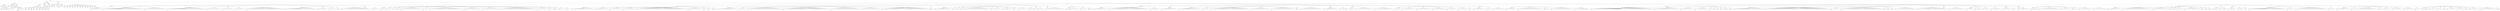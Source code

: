 digraph Tree {
	"t0" [label = "TEI"];
	"t1" [label = "teiHeader"];
	"t2" [label = "fileDesc"];
	"t3" [label = "titleStmt"];
	"t4" [label = "title"];
	"t5" [label = "title"];
	"t6" [label = "author"];
	"t7" [label = "idno"];
	"t8" [label = "idno"];
	"t9" [label = "persName"];
	"t10" [label = "forename"];
	"t11" [label = "surname"];
	"t12" [label = "nameLink"];
	"t13" [label = "surname"];
	"t14" [label = "editor"];
	"t15" [label = "publicationStmt"];
	"t16" [label = "publisher"];
	"t17" [label = "idno"];
	"t18" [label = "idno"];
	"t19" [label = "availability"];
	"t20" [label = "licence"];
	"t21" [label = "ab"];
	"t22" [label = "ref"];
	"t23" [label = "sourceDesc"];
	"t24" [label = "bibl"];
	"t25" [label = "name"];
	"t26" [label = "idno"];
	"t27" [label = "idno"];
	"t28" [label = "availability"];
	"t29" [label = "licence"];
	"t30" [label = "ab"];
	"t31" [label = "ref"];
	"t32" [label = "bibl"];
	"t33" [label = "date"];
	"t34" [label = "date"];
	"t35" [label = "idno"];
	"t36" [label = "profileDesc"];
	"t37" [label = "particDesc"];
	"t38" [label = "listPerson"];
	"t39" [label = "person"];
	"t40" [label = "persName"];
	"t41" [label = "person"];
	"t42" [label = "persName"];
	"t43" [label = "person"];
	"t44" [label = "persName"];
	"t45" [label = "person"];
	"t46" [label = "persName"];
	"t47" [label = "person"];
	"t48" [label = "persName"];
	"t49" [label = "person"];
	"t50" [label = "persName"];
	"t51" [label = "person"];
	"t52" [label = "persName"];
	"t53" [label = "person"];
	"t54" [label = "persName"];
	"t55" [label = "person"];
	"t56" [label = "persName"];
	"t57" [label = "textClass"];
	"t58" [label = "keywords"];
	"t59" [label = "term"];
	"t60" [label = "term"];
	"t61" [label = "classCode"];
	"t62" [label = "revisionDesc"];
	"t63" [label = "listChange"];
	"t64" [label = "change"];
	"t65" [label = "text"];
	"t66" [label = "front"];
	"t67" [label = "docTitle"];
	"t68" [label = "titlePart"];
	"t69" [label = "titlePart"];
	"t70" [label = "docDate"];
	"t71" [label = "docAuthor"];
	"t72" [label = "div"];
	"t73" [label = "div"];
	"t74" [label = "div"];
	"t75" [label = "p"];
	"t76" [label = "div"];
	"t77" [label = "p"];
	"t78" [label = "performance"];
	"t79" [label = "ab"];
	"t80" [label = "castList"];
	"t81" [label = "head"];
	"t82" [label = "castItem"];
	"t83" [label = "role"];
	"t84" [label = "castItem"];
	"t85" [label = "role"];
	"t86" [label = "castItem"];
	"t87" [label = "role"];
	"t88" [label = "castItem"];
	"t89" [label = "role"];
	"t90" [label = "castItem"];
	"t91" [label = "role"];
	"t92" [label = "castItem"];
	"t93" [label = "role"];
	"t94" [label = "castItem"];
	"t95" [label = "role"];
	"t96" [label = "castItem"];
	"t97" [label = "role"];
	"t98" [label = "castItem"];
	"t99" [label = "role"];
	"t100" [label = "castItem"];
	"t101" [label = "role"];
	"t102" [label = "castItem"];
	"t103" [label = "role"];
	"t104" [label = "castItem"];
	"t105" [label = "role"];
	"t106" [label = "castItem"];
	"t107" [label = "role"];
	"t108" [label = "body"];
	"t109" [label = "div"];
	"t110" [label = "head"];
	"t111" [label = "div"];
	"t112" [label = "head"];
	"t113" [label = "sp"];
	"t114" [label = "speaker"];
	"t115" [label = "l"];
	"t116" [label = "l"];
	"t117" [label = "l"];
	"t118" [label = "l"];
	"t119" [label = "l"];
	"t120" [label = "l"];
	"t121" [label = "div"];
	"t122" [label = "head"];
	"t123" [label = "sp"];
	"t124" [label = "speaker"];
	"t125" [label = "l"];
	"t126" [label = "l"];
	"t127" [label = "l"];
	"t128" [label = "l"];
	"t129" [label = "l"];
	"t130" [label = "l"];
	"t131" [label = "l"];
	"t132" [label = "l"];
	"t133" [label = "l"];
	"t134" [label = "l"];
	"t135" [label = "l"];
	"t136" [label = "l"];
	"t137" [label = "l"];
	"t138" [label = "l"];
	"t139" [label = "l"];
	"t140" [label = "l"];
	"t141" [label = "l"];
	"t142" [label = "l"];
	"t143" [label = "l"];
	"t144" [label = "l"];
	"t145" [label = "l"];
	"t146" [label = "l"];
	"t147" [label = "l"];
	"t148" [label = "l"];
	"t149" [label = "l"];
	"t150" [label = "l"];
	"t151" [label = "sp"];
	"t152" [label = "speaker"];
	"t153" [label = "l"];
	"t154" [label = "l"];
	"t155" [label = "l"];
	"t156" [label = "l"];
	"t157" [label = "l"];
	"t158" [label = "l"];
	"t159" [label = "l"];
	"t160" [label = "l"];
	"t161" [label = "l"];
	"t162" [label = "l"];
	"t163" [label = "l"];
	"t164" [label = "l"];
	"t165" [label = "l"];
	"t166" [label = "l"];
	"t167" [label = "div"];
	"t168" [label = "head"];
	"t169" [label = "sp"];
	"t170" [label = "speaker"];
	"t171" [label = "l"];
	"t172" [label = "l"];
	"t173" [label = "l"];
	"t174" [label = "l"];
	"t175" [label = "l"];
	"t176" [label = "l"];
	"t177" [label = "l"];
	"t178" [label = "l"];
	"t179" [label = "l"];
	"t180" [label = "l"];
	"t181" [label = "l"];
	"t182" [label = "l"];
	"t183" [label = "l"];
	"t184" [label = "l"];
	"t185" [label = "l"];
	"t186" [label = "l"];
	"t187" [label = "l"];
	"t188" [label = "l"];
	"t189" [label = "l"];
	"t190" [label = "l"];
	"t191" [label = "l"];
	"t192" [label = "l"];
	"t193" [label = "l"];
	"t194" [label = "l"];
	"t195" [label = "sp"];
	"t196" [label = "speaker"];
	"t197" [label = "l"];
	"t198" [label = "l"];
	"t199" [label = "l"];
	"t200" [label = "l"];
	"t201" [label = "l"];
	"t202" [label = "l"];
	"t203" [label = "l"];
	"t204" [label = "l"];
	"t205" [label = "l"];
	"t206" [label = "sp"];
	"t207" [label = "speaker"];
	"t208" [label = "l"];
	"t209" [label = "l"];
	"t210" [label = "l"];
	"t211" [label = "l"];
	"t212" [label = "l"];
	"t213" [label = "l"];
	"t214" [label = "l"];
	"t215" [label = "sp"];
	"t216" [label = "speaker"];
	"t217" [label = "l"];
	"t218" [label = "l"];
	"t219" [label = "l"];
	"t220" [label = "l"];
	"t221" [label = "l"];
	"t222" [label = "l"];
	"t223" [label = "sp"];
	"t224" [label = "speaker"];
	"t225" [label = "l"];
	"t226" [label = "l"];
	"t227" [label = "l"];
	"t228" [label = "l"];
	"t229" [label = "l"];
	"t230" [label = "l"];
	"t231" [label = "l"];
	"t232" [label = "l"];
	"t233" [label = "l"];
	"t234" [label = "l"];
	"t235" [label = "l"];
	"t236" [label = "l"];
	"t237" [label = "l"];
	"t238" [label = "l"];
	"t239" [label = "l"];
	"t240" [label = "l"];
	"t241" [label = "l"];
	"t242" [label = "l"];
	"t243" [label = "l"];
	"t244" [label = "l"];
	"t245" [label = "l"];
	"t246" [label = "l"];
	"t247" [label = "l"];
	"t248" [label = "l"];
	"t249" [label = "div"];
	"t250" [label = "head"];
	"t251" [label = "sp"];
	"t252" [label = "speaker"];
	"t253" [label = "l"];
	"t254" [label = "l"];
	"t255" [label = "l"];
	"t256" [label = "l"];
	"t257" [label = "l"];
	"t258" [label = "l"];
	"t259" [label = "l"];
	"t260" [label = "l"];
	"t261" [label = "l"];
	"t262" [label = "l"];
	"t263" [label = "l"];
	"t264" [label = "l"];
	"t265" [label = "l"];
	"t266" [label = "l"];
	"t267" [label = "l"];
	"t268" [label = "l"];
	"t269" [label = "l"];
	"t270" [label = "l"];
	"t271" [label = "l"];
	"t272" [label = "l"];
	"t273" [label = "sp"];
	"t274" [label = "speaker"];
	"t275" [label = "l"];
	"t276" [label = "l"];
	"t277" [label = "l"];
	"t278" [label = "l"];
	"t279" [label = "l"];
	"t280" [label = "l"];
	"t281" [label = "sp"];
	"t282" [label = "speaker"];
	"t283" [label = "l"];
	"t284" [label = "l"];
	"t285" [label = "l"];
	"t286" [label = "l"];
	"t287" [label = "sp"];
	"t288" [label = "speaker"];
	"t289" [label = "l"];
	"t290" [label = "sp"];
	"t291" [label = "speaker"];
	"t292" [label = "l"];
	"t293" [label = "l"];
	"t294" [label = "l"];
	"t295" [label = "l"];
	"t296" [label = "l"];
	"t297" [label = "l"];
	"t298" [label = "l"];
	"t299" [label = "l"];
	"t300" [label = "l"];
	"t301" [label = "l"];
	"t302" [label = "l"];
	"t303" [label = "l"];
	"t304" [label = "l"];
	"t305" [label = "l"];
	"t306" [label = "l"];
	"t307" [label = "l"];
	"t308" [label = "l"];
	"t309" [label = "l"];
	"t310" [label = "l"];
	"t311" [label = "div"];
	"t312" [label = "head"];
	"t313" [label = "sp"];
	"t314" [label = "speaker"];
	"t315" [label = "l"];
	"t316" [label = "l"];
	"t317" [label = "l"];
	"t318" [label = "l"];
	"t319" [label = "div"];
	"t320" [label = "head"];
	"t321" [label = "sp"];
	"t322" [label = "speaker"];
	"t323" [label = "l"];
	"t324" [label = "l"];
	"t325" [label = "sp"];
	"t326" [label = "speaker"];
	"t327" [label = "l"];
	"t328" [label = "l"];
	"t329" [label = "l"];
	"t330" [label = "sp"];
	"t331" [label = "speaker"];
	"t332" [label = "l"];
	"t333" [label = "sp"];
	"t334" [label = "speaker"];
	"t335" [label = "l"];
	"t336" [label = "sp"];
	"t337" [label = "speaker"];
	"t338" [label = "l"];
	"t339" [label = "l"];
	"t340" [label = "l"];
	"t341" [label = "l"];
	"t342" [label = "l"];
	"t343" [label = "l"];
	"t344" [label = "l"];
	"t345" [label = "l"];
	"t346" [label = "l"];
	"t347" [label = "l"];
	"t348" [label = "l"];
	"t349" [label = "l"];
	"t350" [label = "l"];
	"t351" [label = "sp"];
	"t352" [label = "speaker"];
	"t353" [label = "l"];
	"t354" [label = "l"];
	"t355" [label = "l"];
	"t356" [label = "sp"];
	"t357" [label = "speaker"];
	"t358" [label = "l"];
	"t359" [label = "l"];
	"t360" [label = "l"];
	"t361" [label = "l"];
	"t362" [label = "l"];
	"t363" [label = "l"];
	"t364" [label = "l"];
	"t365" [label = "l"];
	"t366" [label = "l"];
	"t367" [label = "l"];
	"t368" [label = "l"];
	"t369" [label = "l"];
	"t370" [label = "l"];
	"t371" [label = "l"];
	"t372" [label = "l"];
	"t373" [label = "l"];
	"t374" [label = "l"];
	"t375" [label = "l"];
	"t376" [label = "l"];
	"t377" [label = "l"];
	"t378" [label = "l"];
	"t379" [label = "sp"];
	"t380" [label = "speaker"];
	"t381" [label = "l"];
	"t382" [label = "l"];
	"t383" [label = "l"];
	"t384" [label = "l"];
	"t385" [label = "l"];
	"t386" [label = "l"];
	"t387" [label = "l"];
	"t388" [label = "l"];
	"t389" [label = "l"];
	"t390" [label = "l"];
	"t391" [label = "l"];
	"t392" [label = "sp"];
	"t393" [label = "speaker"];
	"t394" [label = "l"];
	"t395" [label = "l"];
	"t396" [label = "l"];
	"t397" [label = "l"];
	"t398" [label = "l"];
	"t399" [label = "l"];
	"t400" [label = "l"];
	"t401" [label = "l"];
	"t402" [label = "l"];
	"t403" [label = "l"];
	"t404" [label = "sp"];
	"t405" [label = "speaker"];
	"t406" [label = "l"];
	"t407" [label = "l"];
	"t408" [label = "l"];
	"t409" [label = "l"];
	"t410" [label = "l"];
	"t411" [label = "l"];
	"t412" [label = "l"];
	"t413" [label = "l"];
	"t414" [label = "l"];
	"t415" [label = "l"];
	"t416" [label = "l"];
	"t417" [label = "l"];
	"t418" [label = "l"];
	"t419" [label = "l"];
	"t420" [label = "l"];
	"t421" [label = "l"];
	"t422" [label = "l"];
	"t423" [label = "l"];
	"t424" [label = "l"];
	"t425" [label = "l"];
	"t426" [label = "l"];
	"t427" [label = "l"];
	"t428" [label = "l"];
	"t429" [label = "sp"];
	"t430" [label = "speaker"];
	"t431" [label = "l"];
	"t432" [label = "l"];
	"t433" [label = "l"];
	"t434" [label = "l"];
	"t435" [label = "l"];
	"t436" [label = "l"];
	"t437" [label = "sp"];
	"t438" [label = "speaker"];
	"t439" [label = "l"];
	"t440" [label = "l"];
	"t441" [label = "sp"];
	"t442" [label = "speaker"];
	"t443" [label = "l"];
	"t444" [label = "l"];
	"t445" [label = "sp"];
	"t446" [label = "speaker"];
	"t447" [label = "l"];
	"t448" [label = "l"];
	"t449" [label = "l"];
	"t450" [label = "sp"];
	"t451" [label = "speaker"];
	"t452" [label = "l"];
	"t453" [label = "l"];
	"t454" [label = "div"];
	"t455" [label = "head"];
	"t456" [label = "div"];
	"t457" [label = "head"];
	"t458" [label = "sp"];
	"t459" [label = "speaker"];
	"t460" [label = "l"];
	"t461" [label = "l"];
	"t462" [label = "l"];
	"t463" [label = "l"];
	"t464" [label = "l"];
	"t465" [label = "l"];
	"t466" [label = "l"];
	"t467" [label = "l"];
	"t468" [label = "l"];
	"t469" [label = "l"];
	"t470" [label = "l"];
	"t471" [label = "l"];
	"t472" [label = "l"];
	"t473" [label = "l"];
	"t474" [label = "sp"];
	"t475" [label = "speaker"];
	"t476" [label = "l"];
	"t477" [label = "l"];
	"t478" [label = "l"];
	"t479" [label = "l"];
	"t480" [label = "l"];
	"t481" [label = "l"];
	"t482" [label = "l"];
	"t483" [label = "l"];
	"t484" [label = "sp"];
	"t485" [label = "speaker"];
	"t486" [label = "l"];
	"t487" [label = "l"];
	"t488" [label = "l"];
	"t489" [label = "l"];
	"t490" [label = "l"];
	"t491" [label = "l"];
	"t492" [label = "l"];
	"t493" [label = "sp"];
	"t494" [label = "speaker"];
	"t495" [label = "l"];
	"t496" [label = "l"];
	"t497" [label = "l"];
	"t498" [label = "l"];
	"t499" [label = "l"];
	"t500" [label = "l"];
	"t501" [label = "l"];
	"t502" [label = "l"];
	"t503" [label = "sp"];
	"t504" [label = "speaker"];
	"t505" [label = "l"];
	"t506" [label = "l"];
	"t507" [label = "l"];
	"t508" [label = "l"];
	"t509" [label = "l"];
	"t510" [label = "l"];
	"t511" [label = "l"];
	"t512" [label = "l"];
	"t513" [label = "l"];
	"t514" [label = "l"];
	"t515" [label = "l"];
	"t516" [label = "l"];
	"t517" [label = "l"];
	"t518" [label = "l"];
	"t519" [label = "l"];
	"t520" [label = "l"];
	"t521" [label = "l"];
	"t522" [label = "l"];
	"t523" [label = "l"];
	"t524" [label = "l"];
	"t525" [label = "l"];
	"t526" [label = "l"];
	"t527" [label = "l"];
	"t528" [label = "l"];
	"t529" [label = "l"];
	"t530" [label = "l"];
	"t531" [label = "l"];
	"t532" [label = "l"];
	"t533" [label = "l"];
	"t534" [label = "l"];
	"t535" [label = "l"];
	"t536" [label = "l"];
	"t537" [label = "sp"];
	"t538" [label = "speaker"];
	"t539" [label = "l"];
	"t540" [label = "l"];
	"t541" [label = "l"];
	"t542" [label = "l"];
	"t543" [label = "l"];
	"t544" [label = "l"];
	"t545" [label = "l"];
	"t546" [label = "l"];
	"t547" [label = "l"];
	"t548" [label = "sp"];
	"t549" [label = "speaker"];
	"t550" [label = "l"];
	"t551" [label = "sp"];
	"t552" [label = "speaker"];
	"t553" [label = "l"];
	"t554" [label = "l"];
	"t555" [label = "sp"];
	"t556" [label = "speaker"];
	"t557" [label = "l"];
	"t558" [label = "l"];
	"t559" [label = "div"];
	"t560" [label = "head"];
	"t561" [label = "sp"];
	"t562" [label = "speaker"];
	"t563" [label = "l"];
	"t564" [label = "l"];
	"t565" [label = "l"];
	"t566" [label = "l"];
	"t567" [label = "l"];
	"t568" [label = "l"];
	"t569" [label = "l"];
	"t570" [label = "l"];
	"t571" [label = "l"];
	"t572" [label = "l"];
	"t573" [label = "l"];
	"t574" [label = "l"];
	"t575" [label = "sp"];
	"t576" [label = "speaker"];
	"t577" [label = "l"];
	"t578" [label = "l"];
	"t579" [label = "l"];
	"t580" [label = "l"];
	"t581" [label = "sp"];
	"t582" [label = "speaker"];
	"t583" [label = "l"];
	"t584" [label = "l"];
	"t585" [label = "l"];
	"t586" [label = "l"];
	"t587" [label = "l"];
	"t588" [label = "l"];
	"t589" [label = "l"];
	"t590" [label = "l"];
	"t591" [label = "l"];
	"t592" [label = "l"];
	"t593" [label = "l"];
	"t594" [label = "l"];
	"t595" [label = "l"];
	"t596" [label = "l"];
	"t597" [label = "l"];
	"t598" [label = "l"];
	"t599" [label = "l"];
	"t600" [label = "l"];
	"t601" [label = "l"];
	"t602" [label = "l"];
	"t603" [label = "l"];
	"t604" [label = "l"];
	"t605" [label = "sp"];
	"t606" [label = "speaker"];
	"t607" [label = "l"];
	"t608" [label = "l"];
	"t609" [label = "l"];
	"t610" [label = "l"];
	"t611" [label = "l"];
	"t612" [label = "l"];
	"t613" [label = "l"];
	"t614" [label = "l"];
	"t615" [label = "l"];
	"t616" [label = "l"];
	"t617" [label = "l"];
	"t618" [label = "l"];
	"t619" [label = "l"];
	"t620" [label = "l"];
	"t621" [label = "l"];
	"t622" [label = "l"];
	"t623" [label = "l"];
	"t624" [label = "l"];
	"t625" [label = "l"];
	"t626" [label = "l"];
	"t627" [label = "l"];
	"t628" [label = "l"];
	"t629" [label = "l"];
	"t630" [label = "l"];
	"t631" [label = "l"];
	"t632" [label = "l"];
	"t633" [label = "l"];
	"t634" [label = "l"];
	"t635" [label = "l"];
	"t636" [label = "l"];
	"t637" [label = "sp"];
	"t638" [label = "speaker"];
	"t639" [label = "l"];
	"t640" [label = "l"];
	"t641" [label = "l"];
	"t642" [label = "l"];
	"t643" [label = "l"];
	"t644" [label = "l"];
	"t645" [label = "l"];
	"t646" [label = "l"];
	"t647" [label = "l"];
	"t648" [label = "l"];
	"t649" [label = "l"];
	"t650" [label = "l"];
	"t651" [label = "l"];
	"t652" [label = "l"];
	"t653" [label = "l"];
	"t654" [label = "l"];
	"t655" [label = "l"];
	"t656" [label = "l"];
	"t657" [label = "l"];
	"t658" [label = "sp"];
	"t659" [label = "speaker"];
	"t660" [label = "l"];
	"t661" [label = "l"];
	"t662" [label = "l"];
	"t663" [label = "l"];
	"t664" [label = "l"];
	"t665" [label = "l"];
	"t666" [label = "l"];
	"t667" [label = "l"];
	"t668" [label = "l"];
	"t669" [label = "l"];
	"t670" [label = "l"];
	"t671" [label = "l"];
	"t672" [label = "sp"];
	"t673" [label = "speaker"];
	"t674" [label = "l"];
	"t675" [label = "note"];
	"t676" [label = "l"];
	"t677" [label = "l"];
	"t678" [label = "l"];
	"t679" [label = "l"];
	"t680" [label = "l"];
	"t681" [label = "l"];
	"t682" [label = "l"];
	"t683" [label = "l"];
	"t684" [label = "l"];
	"t685" [label = "l"];
	"t686" [label = "l"];
	"t687" [label = "l"];
	"t688" [label = "l"];
	"t689" [label = "l"];
	"t690" [label = "l"];
	"t691" [label = "l"];
	"t692" [label = "l"];
	"t693" [label = "l"];
	"t694" [label = "l"];
	"t695" [label = "l"];
	"t696" [label = "l"];
	"t697" [label = "l"];
	"t698" [label = "l"];
	"t699" [label = "l"];
	"t700" [label = "l"];
	"t701" [label = "l"];
	"t702" [label = "l"];
	"t703" [label = "l"];
	"t704" [label = "sp"];
	"t705" [label = "speaker"];
	"t706" [label = "l"];
	"t707" [label = "l"];
	"t708" [label = "div"];
	"t709" [label = "head"];
	"t710" [label = "sp"];
	"t711" [label = "speaker"];
	"t712" [label = "l"];
	"t713" [label = "l"];
	"t714" [label = "l"];
	"t715" [label = "l"];
	"t716" [label = "l"];
	"t717" [label = "l"];
	"t718" [label = "l"];
	"t719" [label = "l"];
	"t720" [label = "l"];
	"t721" [label = "l"];
	"t722" [label = "sp"];
	"t723" [label = "speaker"];
	"t724" [label = "l"];
	"t725" [label = "sp"];
	"t726" [label = "speaker"];
	"t727" [label = "l"];
	"t728" [label = "sp"];
	"t729" [label = "speaker"];
	"t730" [label = "l"];
	"t731" [label = "sp"];
	"t732" [label = "speaker"];
	"t733" [label = "l"];
	"t734" [label = "l"];
	"t735" [label = "l"];
	"t736" [label = "l"];
	"t737" [label = "l"];
	"t738" [label = "l"];
	"t739" [label = "l"];
	"t740" [label = "l"];
	"t741" [label = "l"];
	"t742" [label = "l"];
	"t743" [label = "l"];
	"t744" [label = "l"];
	"t745" [label = "l"];
	"t746" [label = "l"];
	"t747" [label = "l"];
	"t748" [label = "l"];
	"t749" [label = "sp"];
	"t750" [label = "speaker"];
	"t751" [label = "l"];
	"t752" [label = "sp"];
	"t753" [label = "speaker"];
	"t754" [label = "l"];
	"t755" [label = "l"];
	"t756" [label = "l"];
	"t757" [label = "l"];
	"t758" [label = "sp"];
	"t759" [label = "speaker"];
	"t760" [label = "l"];
	"t761" [label = "stage"];
	"t762" [label = "l"];
	"t763" [label = "l"];
	"t764" [label = "l"];
	"t765" [label = "sp"];
	"t766" [label = "speaker"];
	"t767" [label = "l"];
	"t768" [label = "l"];
	"t769" [label = "sp"];
	"t770" [label = "speaker"];
	"t771" [label = "l"];
	"t772" [label = "l"];
	"t773" [label = "l"];
	"t774" [label = "l"];
	"t775" [label = "l"];
	"t776" [label = "sp"];
	"t777" [label = "speaker"];
	"t778" [label = "l"];
	"t779" [label = "l"];
	"t780" [label = "stage"];
	"t781" [label = "l"];
	"t782" [label = "div"];
	"t783" [label = "head"];
	"t784" [label = "sp"];
	"t785" [label = "speaker"];
	"t786" [label = "l"];
	"t787" [label = "l"];
	"t788" [label = "l"];
	"t789" [label = "l"];
	"t790" [label = "div"];
	"t791" [label = "head"];
	"t792" [label = "sp"];
	"t793" [label = "speaker"];
	"t794" [label = "l"];
	"t795" [label = "l"];
	"t796" [label = "l"];
	"t797" [label = "l"];
	"t798" [label = "l"];
	"t799" [label = "l"];
	"t800" [label = "l"];
	"t801" [label = "l"];
	"t802" [label = "l"];
	"t803" [label = "l"];
	"t804" [label = "l"];
	"t805" [label = "l"];
	"t806" [label = "div"];
	"t807" [label = "head"];
	"t808" [label = "sp"];
	"t809" [label = "speaker"];
	"t810" [label = "l"];
	"t811" [label = "sp"];
	"t812" [label = "speaker"];
	"t813" [label = "l"];
	"t814" [label = "l"];
	"t815" [label = "l"];
	"t816" [label = "l"];
	"t817" [label = "l"];
	"t818" [label = "sp"];
	"t819" [label = "speaker"];
	"t820" [label = "l"];
	"t821" [label = "l"];
	"t822" [label = "l"];
	"t823" [label = "l"];
	"t824" [label = "sp"];
	"t825" [label = "speaker"];
	"t826" [label = "l"];
	"t827" [label = "l"];
	"t828" [label = "div"];
	"t829" [label = "head"];
	"t830" [label = "div"];
	"t831" [label = "head"];
	"t832" [label = "sp"];
	"t833" [label = "speaker"];
	"t834" [label = "l"];
	"t835" [label = "l"];
	"t836" [label = "l"];
	"t837" [label = "l"];
	"t838" [label = "l"];
	"t839" [label = "l"];
	"t840" [label = "l"];
	"t841" [label = "l"];
	"t842" [label = "sp"];
	"t843" [label = "speaker"];
	"t844" [label = "l"];
	"t845" [label = "l"];
	"t846" [label = "l"];
	"t847" [label = "l"];
	"t848" [label = "l"];
	"t849" [label = "l"];
	"t850" [label = "l"];
	"t851" [label = "l"];
	"t852" [label = "l"];
	"t853" [label = "l"];
	"t854" [label = "l"];
	"t855" [label = "l"];
	"t856" [label = "l"];
	"t857" [label = "l"];
	"t858" [label = "l"];
	"t859" [label = "l"];
	"t860" [label = "l"];
	"t861" [label = "l"];
	"t862" [label = "l"];
	"t863" [label = "l"];
	"t864" [label = "l"];
	"t865" [label = "l"];
	"t866" [label = "l"];
	"t867" [label = "l"];
	"t868" [label = "l"];
	"t869" [label = "l"];
	"t870" [label = "sp"];
	"t871" [label = "speaker"];
	"t872" [label = "l"];
	"t873" [label = "l"];
	"t874" [label = "l"];
	"t875" [label = "l"];
	"t876" [label = "l"];
	"t877" [label = "l"];
	"t878" [label = "div"];
	"t879" [label = "head"];
	"t880" [label = "sp"];
	"t881" [label = "speaker"];
	"t882" [label = "l"];
	"t883" [label = "l"];
	"t884" [label = "l"];
	"t885" [label = "l"];
	"t886" [label = "l"];
	"t887" [label = "l"];
	"t888" [label = "l"];
	"t889" [label = "l"];
	"t890" [label = "l"];
	"t891" [label = "l"];
	"t892" [label = "div"];
	"t893" [label = "head"];
	"t894" [label = "sp"];
	"t895" [label = "speaker"];
	"t896" [label = "l"];
	"t897" [label = "l"];
	"t898" [label = "l"];
	"t899" [label = "l"];
	"t900" [label = "l"];
	"t901" [label = "l"];
	"t902" [label = "l"];
	"t903" [label = "l"];
	"t904" [label = "l"];
	"t905" [label = "l"];
	"t906" [label = "l"];
	"t907" [label = "l"];
	"t908" [label = "l"];
	"t909" [label = "l"];
	"t910" [label = "sp"];
	"t911" [label = "speaker"];
	"t912" [label = "l"];
	"t913" [label = "l"];
	"t914" [label = "l"];
	"t915" [label = "l"];
	"t916" [label = "sp"];
	"t917" [label = "speaker"];
	"t918" [label = "l"];
	"t919" [label = "l"];
	"t920" [label = "l"];
	"t921" [label = "l"];
	"t922" [label = "l"];
	"t923" [label = "l"];
	"t924" [label = "l"];
	"t925" [label = "l"];
	"t926" [label = "l"];
	"t927" [label = "l"];
	"t928" [label = "l"];
	"t929" [label = "l"];
	"t930" [label = "l"];
	"t931" [label = "l"];
	"t932" [label = "l"];
	"t933" [label = "l"];
	"t934" [label = "l"];
	"t935" [label = "l"];
	"t936" [label = "l"];
	"t937" [label = "l"];
	"t938" [label = "l"];
	"t939" [label = "l"];
	"t940" [label = "l"];
	"t941" [label = "l"];
	"t942" [label = "l"];
	"t943" [label = "sp"];
	"t944" [label = "speaker"];
	"t945" [label = "l"];
	"t946" [label = "l"];
	"t947" [label = "l"];
	"t948" [label = "l"];
	"t949" [label = "l"];
	"t950" [label = "l"];
	"t951" [label = "l"];
	"t952" [label = "l"];
	"t953" [label = "l"];
	"t954" [label = "l"];
	"t955" [label = "l"];
	"t956" [label = "l"];
	"t957" [label = "sp"];
	"t958" [label = "speaker"];
	"t959" [label = "l"];
	"t960" [label = "l"];
	"t961" [label = "l"];
	"t962" [label = "l"];
	"t963" [label = "l"];
	"t964" [label = "l"];
	"t965" [label = "l"];
	"t966" [label = "l"];
	"t967" [label = "l"];
	"t968" [label = "l"];
	"t969" [label = "l"];
	"t970" [label = "l"];
	"t971" [label = "l"];
	"t972" [label = "l"];
	"t973" [label = "l"];
	"t974" [label = "sp"];
	"t975" [label = "speaker"];
	"t976" [label = "l"];
	"t977" [label = "sp"];
	"t978" [label = "speaker"];
	"t979" [label = "l"];
	"t980" [label = "l"];
	"t981" [label = "l"];
	"t982" [label = "l"];
	"t983" [label = "l"];
	"t984" [label = "l"];
	"t985" [label = "l"];
	"t986" [label = "l"];
	"t987" [label = "l"];
	"t988" [label = "l"];
	"t989" [label = "l"];
	"t990" [label = "l"];
	"t991" [label = "l"];
	"t992" [label = "l"];
	"t993" [label = "div"];
	"t994" [label = "head"];
	"t995" [label = "sp"];
	"t996" [label = "speaker"];
	"t997" [label = "l"];
	"t998" [label = "l"];
	"t999" [label = "l"];
	"t1000" [label = "l"];
	"t1001" [label = "l"];
	"t1002" [label = "l"];
	"t1003" [label = "l"];
	"t1004" [label = "l"];
	"t1005" [label = "l"];
	"t1006" [label = "sp"];
	"t1007" [label = "speaker"];
	"t1008" [label = "l"];
	"t1009" [label = "l"];
	"t1010" [label = "l"];
	"t1011" [label = "stage"];
	"t1012" [label = "l"];
	"t1013" [label = "div"];
	"t1014" [label = "head"];
	"t1015" [label = "sp"];
	"t1016" [label = "speaker"];
	"t1017" [label = "l"];
	"t1018" [label = "l"];
	"t1019" [label = "sp"];
	"t1020" [label = "speaker"];
	"t1021" [label = "l"];
	"t1022" [label = "l"];
	"t1023" [label = "l"];
	"t1024" [label = "l"];
	"t1025" [label = "l"];
	"t1026" [label = "l"];
	"t1027" [label = "l"];
	"t1028" [label = "l"];
	"t1029" [label = "l"];
	"t1030" [label = "l"];
	"t1031" [label = "l"];
	"t1032" [label = "sp"];
	"t1033" [label = "speaker"];
	"t1034" [label = "l"];
	"t1035" [label = "l"];
	"t1036" [label = "l"];
	"t1037" [label = "l"];
	"t1038" [label = "l"];
	"t1039" [label = "l"];
	"t1040" [label = "l"];
	"t1041" [label = "l"];
	"t1042" [label = "l"];
	"t1043" [label = "l"];
	"t1044" [label = "l"];
	"t1045" [label = "l"];
	"t1046" [label = "div"];
	"t1047" [label = "head"];
	"t1048" [label = "sp"];
	"t1049" [label = "speaker"];
	"t1050" [label = "l"];
	"t1051" [label = "l"];
	"t1052" [label = "l"];
	"t1053" [label = "sp"];
	"t1054" [label = "speaker"];
	"t1055" [label = "l"];
	"t1056" [label = "l"];
	"t1057" [label = "l"];
	"t1058" [label = "l"];
	"t1059" [label = "l"];
	"t1060" [label = "l"];
	"t1061" [label = "l"];
	"t1062" [label = "l"];
	"t1063" [label = "sp"];
	"t1064" [label = "speaker"];
	"t1065" [label = "l"];
	"t1066" [label = "l"];
	"t1067" [label = "l"];
	"t1068" [label = "l"];
	"t1069" [label = "l"];
	"t1070" [label = "l"];
	"t1071" [label = "l"];
	"t1072" [label = "l"];
	"t1073" [label = "l"];
	"t1074" [label = "sp"];
	"t1075" [label = "speaker"];
	"t1076" [label = "l"];
	"t1077" [label = "l"];
	"t1078" [label = "l"];
	"t1079" [label = "l"];
	"t1080" [label = "l"];
	"t1081" [label = "l"];
	"t1082" [label = "l"];
	"t1083" [label = "l"];
	"t1084" [label = "sp"];
	"t1085" [label = "speaker"];
	"t1086" [label = "l"];
	"t1087" [label = "l"];
	"t1088" [label = "l"];
	"t1089" [label = "l"];
	"t1090" [label = "l"];
	"t1091" [label = "l"];
	"t1092" [label = "sp"];
	"t1093" [label = "speaker"];
	"t1094" [label = "l"];
	"t1095" [label = "l"];
	"t1096" [label = "l"];
	"t1097" [label = "l"];
	"t1098" [label = "l"];
	"t1099" [label = "l"];
	"t1100" [label = "sp"];
	"t1101" [label = "speaker"];
	"t1102" [label = "l"];
	"t1103" [label = "div"];
	"t1104" [label = "head"];
	"t1105" [label = "sp"];
	"t1106" [label = "speaker"];
	"t1107" [label = "l"];
	"t1108" [label = "l"];
	"t1109" [label = "l"];
	"t1110" [label = "l"];
	"t1111" [label = "l"];
	"t1112" [label = "l"];
	"t1113" [label = "l"];
	"t1114" [label = "sp"];
	"t1115" [label = "speaker"];
	"t1116" [label = "l"];
	"t1117" [label = "l"];
	"t1118" [label = "l"];
	"t1119" [label = "sp"];
	"t1120" [label = "speaker"];
	"t1121" [label = "l"];
	"t1122" [label = "l"];
	"t1123" [label = "l"];
	"t1124" [label = "l"];
	"t1125" [label = "l"];
	"t1126" [label = "l"];
	"t1127" [label = "l"];
	"t1128" [label = "div"];
	"t1129" [label = "head"];
	"t1130" [label = "sp"];
	"t1131" [label = "speaker"];
	"t1132" [label = "l"];
	"t1133" [label = "l"];
	"t1134" [label = "l"];
	"t1135" [label = "l"];
	"t1136" [label = "l"];
	"t1137" [label = "l"];
	"t1138" [label = "sp"];
	"t1139" [label = "speaker"];
	"t1140" [label = "l"];
	"t1141" [label = "l"];
	"t1142" [label = "l"];
	"t1143" [label = "l"];
	"t1144" [label = "l"];
	"t1145" [label = "l"];
	"t1146" [label = "l"];
	"t1147" [label = "l"];
	"t1148" [label = "l"];
	"t1149" [label = "l"];
	"t1150" [label = "l"];
	"t1151" [label = "l"];
	"t1152" [label = "l"];
	"t1153" [label = "l"];
	"t1154" [label = "l"];
	"t1155" [label = "l"];
	"t1156" [label = "sp"];
	"t1157" [label = "speaker"];
	"t1158" [label = "l"];
	"t1159" [label = "l"];
	"t1160" [label = "l"];
	"t1161" [label = "sp"];
	"t1162" [label = "speaker"];
	"t1163" [label = "l"];
	"t1164" [label = "l"];
	"t1165" [label = "l"];
	"t1166" [label = "l"];
	"t1167" [label = "l"];
	"t1168" [label = "l"];
	"t1169" [label = "l"];
	"t1170" [label = "l"];
	"t1171" [label = "l"];
	"t1172" [label = "l"];
	"t1173" [label = "l"];
	"t1174" [label = "l"];
	"t1175" [label = "l"];
	"t1176" [label = "l"];
	"t1177" [label = "sp"];
	"t1178" [label = "speaker"];
	"t1179" [label = "l"];
	"t1180" [label = "l"];
	"t1181" [label = "l"];
	"t1182" [label = "l"];
	"t1183" [label = "stage"];
	"t1184" [label = "l"];
	"t1185" [label = "stage"];
	"t1186" [label = "l"];
	"t1187" [label = "l"];
	"t1188" [label = "div"];
	"t1189" [label = "head"];
	"t1190" [label = "div"];
	"t1191" [label = "head"];
	"t1192" [label = "sp"];
	"t1193" [label = "speaker"];
	"t1194" [label = "l"];
	"t1195" [label = "l"];
	"t1196" [label = "l"];
	"t1197" [label = "l"];
	"t1198" [label = "l"];
	"t1199" [label = "l"];
	"t1200" [label = "l"];
	"t1201" [label = "l"];
	"t1202" [label = "l"];
	"t1203" [label = "l"];
	"t1204" [label = "l"];
	"t1205" [label = "l"];
	"t1206" [label = "l"];
	"t1207" [label = "l"];
	"t1208" [label = "l"];
	"t1209" [label = "l"];
	"t1210" [label = "l"];
	"t1211" [label = "l"];
	"t1212" [label = "l"];
	"t1213" [label = "l"];
	"t1214" [label = "l"];
	"t1215" [label = "l"];
	"t1216" [label = "l"];
	"t1217" [label = "l"];
	"t1218" [label = "l"];
	"t1219" [label = "l"];
	"t1220" [label = "l"];
	"t1221" [label = "l"];
	"t1222" [label = "l"];
	"t1223" [label = "l"];
	"t1224" [label = "l"];
	"t1225" [label = "l"];
	"t1226" [label = "l"];
	"t1227" [label = "l"];
	"t1228" [label = "l"];
	"t1229" [label = "l"];
	"t1230" [label = "l"];
	"t1231" [label = "l"];
	"t1232" [label = "l"];
	"t1233" [label = "l"];
	"t1234" [label = "div"];
	"t1235" [label = "head"];
	"t1236" [label = "sp"];
	"t1237" [label = "speaker"];
	"t1238" [label = "l"];
	"t1239" [label = "l"];
	"t1240" [label = "l"];
	"t1241" [label = "l"];
	"t1242" [label = "l"];
	"t1243" [label = "l"];
	"t1244" [label = "l"];
	"t1245" [label = "l"];
	"t1246" [label = "l"];
	"t1247" [label = "l"];
	"t1248" [label = "l"];
	"t1249" [label = "l"];
	"t1250" [label = "l"];
	"t1251" [label = "l"];
	"t1252" [label = "l"];
	"t1253" [label = "l"];
	"t1254" [label = "sp"];
	"t1255" [label = "speaker"];
	"t1256" [label = "l"];
	"t1257" [label = "l"];
	"t1258" [label = "l"];
	"t1259" [label = "l"];
	"t1260" [label = "l"];
	"t1261" [label = "l"];
	"t1262" [label = "l"];
	"t1263" [label = "l"];
	"t1264" [label = "sp"];
	"t1265" [label = "speaker"];
	"t1266" [label = "l"];
	"t1267" [label = "l"];
	"t1268" [label = "l"];
	"t1269" [label = "l"];
	"t1270" [label = "l"];
	"t1271" [label = "l"];
	"t1272" [label = "l"];
	"t1273" [label = "l"];
	"t1274" [label = "sp"];
	"t1275" [label = "speaker"];
	"t1276" [label = "l"];
	"t1277" [label = "sp"];
	"t1278" [label = "speaker"];
	"t1279" [label = "l"];
	"t1280" [label = "sp"];
	"t1281" [label = "speaker"];
	"t1282" [label = "l"];
	"t1283" [label = "sp"];
	"t1284" [label = "speaker"];
	"t1285" [label = "l"];
	"t1286" [label = "sp"];
	"t1287" [label = "speaker"];
	"t1288" [label = "l"];
	"t1289" [label = "l"];
	"t1290" [label = "sp"];
	"t1291" [label = "speaker"];
	"t1292" [label = "l"];
	"t1293" [label = "div"];
	"t1294" [label = "head"];
	"t1295" [label = "sp"];
	"t1296" [label = "speaker"];
	"t1297" [label = "l"];
	"t1298" [label = "l"];
	"t1299" [label = "l"];
	"t1300" [label = "l"];
	"t1301" [label = "l"];
	"t1302" [label = "l"];
	"t1303" [label = "l"];
	"t1304" [label = "l"];
	"t1305" [label = "l"];
	"t1306" [label = "l"];
	"t1307" [label = "l"];
	"t1308" [label = "l"];
	"t1309" [label = "l"];
	"t1310" [label = "l"];
	"t1311" [label = "l"];
	"t1312" [label = "l"];
	"t1313" [label = "l"];
	"t1314" [label = "l"];
	"t1315" [label = "l"];
	"t1316" [label = "sp"];
	"t1317" [label = "speaker"];
	"t1318" [label = "l"];
	"t1319" [label = "l"];
	"t1320" [label = "l"];
	"t1321" [label = "l"];
	"t1322" [label = "l"];
	"t1323" [label = "l"];
	"t1324" [label = "l"];
	"t1325" [label = "l"];
	"t1326" [label = "l"];
	"t1327" [label = "l"];
	"t1328" [label = "l"];
	"t1329" [label = "l"];
	"t1330" [label = "l"];
	"t1331" [label = "l"];
	"t1332" [label = "l"];
	"t1333" [label = "l"];
	"t1334" [label = "l"];
	"t1335" [label = "l"];
	"t1336" [label = "l"];
	"t1337" [label = "l"];
	"t1338" [label = "l"];
	"t1339" [label = "l"];
	"t1340" [label = "l"];
	"t1341" [label = "l"];
	"t1342" [label = "l"];
	"t1343" [label = "l"];
	"t1344" [label = "l"];
	"t1345" [label = "l"];
	"t1346" [label = "l"];
	"t1347" [label = "l"];
	"t1348" [label = "l"];
	"t1349" [label = "l"];
	"t1350" [label = "l"];
	"t1351" [label = "l"];
	"t1352" [label = "l"];
	"t1353" [label = "l"];
	"t1354" [label = "l"];
	"t1355" [label = "l"];
	"t1356" [label = "l"];
	"t1357" [label = "l"];
	"t1358" [label = "l"];
	"t1359" [label = "l"];
	"t1360" [label = "sp"];
	"t1361" [label = "speaker"];
	"t1362" [label = "l"];
	"t1363" [label = "l"];
	"t1364" [label = "l"];
	"t1365" [label = "l"];
	"t1366" [label = "l"];
	"t1367" [label = "sp"];
	"t1368" [label = "speaker"];
	"t1369" [label = "l"];
	"t1370" [label = "l"];
	"t1371" [label = "l"];
	"t1372" [label = "l"];
	"t1373" [label = "l"];
	"t1374" [label = "l"];
	"t1375" [label = "l"];
	"t1376" [label = "l"];
	"t1377" [label = "l"];
	"t1378" [label = "l"];
	"t1379" [label = "l"];
	"t1380" [label = "l"];
	"t1381" [label = "l"];
	"t1382" [label = "l"];
	"t1383" [label = "l"];
	"t1384" [label = "l"];
	"t1385" [label = "l"];
	"t1386" [label = "l"];
	"t1387" [label = "l"];
	"t1388" [label = "l"];
	"t1389" [label = "l"];
	"t1390" [label = "l"];
	"t1391" [label = "l"];
	"t1392" [label = "l"];
	"t1393" [label = "l"];
	"t1394" [label = "l"];
	"t1395" [label = "l"];
	"t1396" [label = "sp"];
	"t1397" [label = "speaker"];
	"t1398" [label = "l"];
	"t1399" [label = "sp"];
	"t1400" [label = "speaker"];
	"t1401" [label = "l"];
	"t1402" [label = "sp"];
	"t1403" [label = "speaker"];
	"t1404" [label = "l"];
	"t1405" [label = "sp"];
	"t1406" [label = "speaker"];
	"t1407" [label = "l"];
	"t1408" [label = "l"];
	"t1409" [label = "l"];
	"t1410" [label = "l"];
	"t1411" [label = "l"];
	"t1412" [label = "l"];
	"t1413" [label = "l"];
	"t1414" [label = "l"];
	"t1415" [label = "l"];
	"t1416" [label = "l"];
	"t1417" [label = "l"];
	"t1418" [label = "l"];
	"t1419" [label = "l"];
	"t1420" [label = "sp"];
	"t1421" [label = "speaker"];
	"t1422" [label = "l"];
	"t1423" [label = "l"];
	"t1424" [label = "l"];
	"t1425" [label = "l"];
	"t1426" [label = "l"];
	"t1427" [label = "l"];
	"t1428" [label = "stage"];
	"t1429" [label = "l"];
	"t1430" [label = "l"];
	"t1431" [label = "l"];
	"t1432" [label = "l"];
	"t1433" [label = "l"];
	"t1434" [label = "l"];
	"t1435" [label = "l"];
	"t1436" [label = "l"];
	"t1437" [label = "l"];
	"t1438" [label = "l"];
	"t1439" [label = "l"];
	"t1440" [label = "l"];
	"t1441" [label = "div"];
	"t1442" [label = "head"];
	"t1443" [label = "sp"];
	"t1444" [label = "speaker"];
	"t1445" [label = "l"];
	"t1446" [label = "l"];
	"t1447" [label = "l"];
	"t1448" [label = "l"];
	"t1449" [label = "l"];
	"t1450" [label = "l"];
	"t1451" [label = "l"];
	"t1452" [label = "l"];
	"t1453" [label = "l"];
	"t1454" [label = "l"];
	"t1455" [label = "div"];
	"t1456" [label = "head"];
	"t1457" [label = "sp"];
	"t1458" [label = "speaker"];
	"t1459" [label = "l"];
	"t1460" [label = "l"];
	"t1461" [label = "l"];
	"t1462" [label = "l"];
	"t1463" [label = "sp"];
	"t1464" [label = "speaker"];
	"t1465" [label = "l"];
	"t1466" [label = "sp"];
	"t1467" [label = "speaker"];
	"t1468" [label = "l"];
	"t1469" [label = "sp"];
	"t1470" [label = "speaker"];
	"t1471" [label = "l"];
	"t1472" [label = "l"];
	"t1473" [label = "l"];
	"t1474" [label = "l"];
	"t1475" [label = "sp"];
	"t1476" [label = "speaker"];
	"t1477" [label = "l"];
	"t1478" [label = "l"];
	"t1479" [label = "l"];
	"t1480" [label = "l"];
	"t1481" [label = "l"];
	"t1482" [label = "l"];
	"t1483" [label = "div"];
	"t1484" [label = "head"];
	"t1485" [label = "sp"];
	"t1486" [label = "speaker"];
	"t1487" [label = "l"];
	"t1488" [label = "l"];
	"t1489" [label = "l"];
	"t1490" [label = "l"];
	"t1491" [label = "l"];
	"t1492" [label = "sp"];
	"t1493" [label = "speaker"];
	"t1494" [label = "l"];
	"t1495" [label = "l"];
	"t1496" [label = "div"];
	"t1497" [label = "head"];
	"t1498" [label = "sp"];
	"t1499" [label = "speaker"];
	"t1500" [label = "l"];
	"t1501" [label = "l"];
	"t1502" [label = "stage"];
	"t1503" [label = "l"];
	"t1504" [label = "l"];
	"t1505" [label = "l"];
	"t1506" [label = "l"];
	"t1507" [label = "div"];
	"t1508" [label = "head"];
	"t1509" [label = "sp"];
	"t1510" [label = "speaker"];
	"t1511" [label = "l"];
	"t1512" [label = "sp"];
	"t1513" [label = "speaker"];
	"t1514" [label = "l"];
	"t1515" [label = "sp"];
	"t1516" [label = "speaker"];
	"t1517" [label = "l"];
	"t1518" [label = "l"];
	"t1519" [label = "l"];
	"t1520" [label = "l"];
	"t1521" [label = "l"];
	"t1522" [label = "l"];
	"t1523" [label = "l"];
	"t1524" [label = "l"];
	"t1525" [label = "l"];
	"t1526" [label = "l"];
	"t1527" [label = "l"];
	"t1528" [label = "l"];
	"t1529" [label = "l"];
	"t1530" [label = "sp"];
	"t1531" [label = "speaker"];
	"t1532" [label = "l"];
	"t1533" [label = "l"];
	"t1534" [label = "l"];
	"t1535" [label = "l"];
	"t1536" [label = "l"];
	"t1537" [label = "l"];
	"t1538" [label = "sp"];
	"t1539" [label = "speaker"];
	"t1540" [label = "l"];
	"t1541" [label = "l"];
	"t1542" [label = "l"];
	"t1543" [label = "sp"];
	"t1544" [label = "speaker"];
	"t1545" [label = "l"];
	"t1546" [label = "l"];
	"t1547" [label = "l"];
	"t1548" [label = "l"];
	"t1549" [label = "l"];
	"t1550" [label = "l"];
	"t1551" [label = "l"];
	"t1552" [label = "l"];
	"t1553" [label = "sp"];
	"t1554" [label = "speaker"];
	"t1555" [label = "l"];
	"t1556" [label = "l"];
	"t1557" [label = "l"];
	"t1558" [label = "l"];
	"t1559" [label = "l"];
	"t1560" [label = "l"];
	"t1561" [label = "l"];
	"t1562" [label = "l"];
	"t1563" [label = "div"];
	"t1564" [label = "head"];
	"t1565" [label = "div"];
	"t1566" [label = "head"];
	"t1567" [label = "sp"];
	"t1568" [label = "speaker"];
	"t1569" [label = "l"];
	"t1570" [label = "l"];
	"t1571" [label = "l"];
	"t1572" [label = "l"];
	"t1573" [label = "l"];
	"t1574" [label = "l"];
	"t1575" [label = "l"];
	"t1576" [label = "l"];
	"t1577" [label = "sp"];
	"t1578" [label = "speaker"];
	"t1579" [label = "l"];
	"t1580" [label = "l"];
	"t1581" [label = "l"];
	"t1582" [label = "l"];
	"t1583" [label = "l"];
	"t1584" [label = "l"];
	"t1585" [label = "l"];
	"t1586" [label = "l"];
	"t1587" [label = "l"];
	"t1588" [label = "l"];
	"t1589" [label = "l"];
	"t1590" [label = "l"];
	"t1591" [label = "l"];
	"t1592" [label = "l"];
	"t1593" [label = "l"];
	"t1594" [label = "l"];
	"t1595" [label = "l"];
	"t1596" [label = "l"];
	"t1597" [label = "sp"];
	"t1598" [label = "speaker"];
	"t1599" [label = "l"];
	"t1600" [label = "l"];
	"t1601" [label = "l"];
	"t1602" [label = "l"];
	"t1603" [label = "l"];
	"t1604" [label = "l"];
	"t1605" [label = "l"];
	"t1606" [label = "l"];
	"t1607" [label = "l"];
	"t1608" [label = "l"];
	"t1609" [label = "sp"];
	"t1610" [label = "speaker"];
	"t1611" [label = "l"];
	"t1612" [label = "sp"];
	"t1613" [label = "speaker"];
	"t1614" [label = "l"];
	"t1615" [label = "sp"];
	"t1616" [label = "speaker"];
	"t1617" [label = "l"];
	"t1618" [label = "l"];
	"t1619" [label = "l"];
	"t1620" [label = "sp"];
	"t1621" [label = "speaker"];
	"t1622" [label = "l"];
	"t1623" [label = "l"];
	"t1624" [label = "l"];
	"t1625" [label = "l"];
	"t1626" [label = "l"];
	"t1627" [label = "l"];
	"t1628" [label = "l"];
	"t1629" [label = "l"];
	"t1630" [label = "l"];
	"t1631" [label = "l"];
	"t1632" [label = "sp"];
	"t1633" [label = "speaker"];
	"t1634" [label = "l"];
	"t1635" [label = "sp"];
	"t1636" [label = "speaker"];
	"t1637" [label = "l"];
	"t1638" [label = "sp"];
	"t1639" [label = "speaker"];
	"t1640" [label = "l"];
	"t1641" [label = "div"];
	"t1642" [label = "head"];
	"t1643" [label = "sp"];
	"t1644" [label = "speaker"];
	"t1645" [label = "l"];
	"t1646" [label = "l"];
	"t1647" [label = "l"];
	"t1648" [label = "sp"];
	"t1649" [label = "speaker"];
	"t1650" [label = "l"];
	"t1651" [label = "sp"];
	"t1652" [label = "speaker"];
	"t1653" [label = "l"];
	"t1654" [label = "div"];
	"t1655" [label = "head"];
	"t1656" [label = "sp"];
	"t1657" [label = "speaker"];
	"t1658" [label = "l"];
	"t1659" [label = "l"];
	"t1660" [label = "l"];
	"t1661" [label = "l"];
	"t1662" [label = "l"];
	"t1663" [label = "sp"];
	"t1664" [label = "speaker"];
	"t1665" [label = "l"];
	"t1666" [label = "stage"];
	"t1667" [label = "l"];
	"t1668" [label = "sp"];
	"t1669" [label = "speaker"];
	"t1670" [label = "l"];
	"t1671" [label = "div"];
	"t1672" [label = "head"];
	"t1673" [label = "sp"];
	"t1674" [label = "speaker"];
	"t1675" [label = "l"];
	"t1676" [label = "l"];
	"t1677" [label = "l"];
	"t1678" [label = "l"];
	"t1679" [label = "l"];
	"t1680" [label = "l"];
	"t1681" [label = "l"];
	"t1682" [label = "l"];
	"t1683" [label = "l"];
	"t1684" [label = "l"];
	"t1685" [label = "l"];
	"t1686" [label = "l"];
	"t1687" [label = "l"];
	"t1688" [label = "l"];
	"t1689" [label = "l"];
	"t1690" [label = "l"];
	"t1691" [label = "l"];
	"t1692" [label = "l"];
	"t1693" [label = "l"];
	"t1694" [label = "l"];
	"t1695" [label = "l"];
	"t1696" [label = "l"];
	"t1697" [label = "l"];
	"t1698" [label = "l"];
	"t1699" [label = "sp"];
	"t1700" [label = "speaker"];
	"t1701" [label = "l"];
	"t1702" [label = "l"];
	"t1703" [label = "l"];
	"t1704" [label = "l"];
	"t1705" [label = "sp"];
	"t1706" [label = "speaker"];
	"t1707" [label = "l"];
	"t1708" [label = "l"];
	"t1709" [label = "l"];
	"t1710" [label = "l"];
	"t1711" [label = "l"];
	"t1712" [label = "l"];
	"t1713" [label = "l"];
	"t1714" [label = "l"];
	"t1715" [label = "l"];
	"t1716" [label = "l"];
	"t1717" [label = "l"];
	"t1718" [label = "l"];
	"t1719" [label = "l"];
	"t1720" [label = "l"];
	"t1721" [label = "l"];
	"t1722" [label = "l"];
	"t1723" [label = "l"];
	"t1724" [label = "l"];
	"t1725" [label = "l"];
	"t1726" [label = "l"];
	"t1727" [label = "sp"];
	"t1728" [label = "speaker"];
	"t1729" [label = "l"];
	"t1730" [label = "l"];
	"t1731" [label = "l"];
	"t1732" [label = "l"];
	"t1733" [label = "div"];
	"t1734" [label = "head"];
	"t1735" [label = "sp"];
	"t1736" [label = "speaker"];
	"t1737" [label = "l"];
	"t1738" [label = "l"];
	"t1739" [label = "l"];
	"t1740" [label = "l"];
	"t1741" [label = "l"];
	"t1742" [label = "l"];
	"t1743" [label = "l"];
	"t1744" [label = "l"];
	"t1745" [label = "sp"];
	"t1746" [label = "speaker"];
	"t1747" [label = "l"];
	"t1748" [label = "l"];
	"t1749" [label = "sp"];
	"t1750" [label = "speaker"];
	"t1751" [label = "l"];
	"t1752" [label = "l"];
	"t1753" [label = "l"];
	"t1754" [label = "l"];
	"t1755" [label = "l"];
	"t1756" [label = "l"];
	"t1757" [label = "l"];
	"t1758" [label = "l"];
	"t1759" [label = "l"];
	"t1760" [label = "l"];
	"t1761" [label = "l"];
	"t1762" [label = "l"];
	"t1763" [label = "l"];
	"t1764" [label = "sp"];
	"t1765" [label = "speaker"];
	"t1766" [label = "l"];
	"t1767" [label = "l"];
	"t1768" [label = "sp"];
	"t1769" [label = "speaker"];
	"t1770" [label = "l"];
	"t1771" [label = "l"];
	"t1772" [label = "l"];
	"t1773" [label = "l"];
	"t1774" [label = "sp"];
	"t1775" [label = "speaker"];
	"t1776" [label = "l"];
	"t1777" [label = "l"];
	"t1778" [label = "l"];
	"t1779" [label = "l"];
	"t1780" [label = "l"];
	"t1781" [label = "l"];
	"t1782" [label = "sp"];
	"t1783" [label = "speaker"];
	"t1784" [label = "l"];
	"t1785" [label = "l"];
	"t1786" [label = "l"];
	"t1787" [label = "l"];
	"t1788" [label = "l"];
	"t1789" [label = "l"];
	"t1790" [label = "sp"];
	"t1791" [label = "speaker"];
	"t1792" [label = "l"];
	"t1793" [label = "l"];
	"t1794" [label = "l"];
	"t1795" [label = "div"];
	"t1796" [label = "head"];
	"t1797" [label = "sp"];
	"t1798" [label = "speaker"];
	"t1799" [label = "l"];
	"t1800" [label = "sp"];
	"t1801" [label = "speaker"];
	"t1802" [label = "l"];
	"t1803" [label = "sp"];
	"t1804" [label = "speaker"];
	"t1805" [label = "l"];
	"t1806" [label = "l"];
	"t1807" [label = "l"];
	"t1808" [label = "sp"];
	"t1809" [label = "speaker"];
	"t1810" [label = "l"];
	"t1811" [label = "l"];
	"t1812" [label = "l"];
	"t1813" [label = "sp"];
	"t1814" [label = "speaker"];
	"t1815" [label = "l"];
	"t1816" [label = "sp"];
	"t1817" [label = "speaker"];
	"t1818" [label = "l"];
	"t1819" [label = "l"];
	"t1820" [label = "l"];
	"t1821" [label = "l"];
	"t1822" [label = "l"];
	"t1823" [label = "sp"];
	"t1824" [label = "speaker"];
	"t1825" [label = "l"];
	"t1826" [label = "l"];
	"t1827" [label = "l"];
	"t1828" [label = "l"];
	"t1829" [label = "sp"];
	"t1830" [label = "speaker"];
	"t1831" [label = "l"];
	"t1832" [label = "sp"];
	"t1833" [label = "speaker"];
	"t1834" [label = "l"];
	"t1835" [label = "l"];
	"t1836" [label = "stage"];
	"t1837" [label = "l"];
	"t1838" [label = "l"];
	"t1839" [label = "sp"];
	"t1840" [label = "speaker"];
	"t1841" [label = "l"];
	"t1842" [label = "l"];
	"t1843" [label = "l"];
	"t1844" [label = "l"];
	"t1845" [label = "l"];
	"t1846" [label = "l"];
	"t1847" [label = "l"];
	"t1848" [label = "l"];
	"t1849" [label = "l"];
	"t1850" [label = "l"];
	"t1851" [label = "sp"];
	"t1852" [label = "speaker"];
	"t1853" [label = "l"];
	"t0" -> "t1";
	"t1" -> "t2";
	"t2" -> "t3";
	"t3" -> "t4";
	"t3" -> "t5";
	"t3" -> "t6";
	"t6" -> "t7";
	"t6" -> "t8";
	"t6" -> "t9";
	"t9" -> "t10";
	"t9" -> "t11";
	"t9" -> "t12";
	"t9" -> "t13";
	"t3" -> "t14";
	"t2" -> "t15";
	"t15" -> "t16";
	"t15" -> "t17";
	"t15" -> "t18";
	"t15" -> "t19";
	"t19" -> "t20";
	"t20" -> "t21";
	"t20" -> "t22";
	"t2" -> "t23";
	"t23" -> "t24";
	"t24" -> "t25";
	"t24" -> "t26";
	"t24" -> "t27";
	"t24" -> "t28";
	"t28" -> "t29";
	"t29" -> "t30";
	"t29" -> "t31";
	"t24" -> "t32";
	"t32" -> "t33";
	"t32" -> "t34";
	"t32" -> "t35";
	"t1" -> "t36";
	"t36" -> "t37";
	"t37" -> "t38";
	"t38" -> "t39";
	"t39" -> "t40";
	"t38" -> "t41";
	"t41" -> "t42";
	"t38" -> "t43";
	"t43" -> "t44";
	"t38" -> "t45";
	"t45" -> "t46";
	"t38" -> "t47";
	"t47" -> "t48";
	"t38" -> "t49";
	"t49" -> "t50";
	"t38" -> "t51";
	"t51" -> "t52";
	"t38" -> "t53";
	"t53" -> "t54";
	"t38" -> "t55";
	"t55" -> "t56";
	"t36" -> "t57";
	"t57" -> "t58";
	"t58" -> "t59";
	"t58" -> "t60";
	"t57" -> "t61";
	"t1" -> "t62";
	"t62" -> "t63";
	"t63" -> "t64";
	"t0" -> "t65";
	"t65" -> "t66";
	"t66" -> "t67";
	"t67" -> "t68";
	"t67" -> "t69";
	"t66" -> "t70";
	"t66" -> "t71";
	"t66" -> "t72";
	"t72" -> "t73";
	"t72" -> "t74";
	"t74" -> "t75";
	"t72" -> "t76";
	"t76" -> "t77";
	"t66" -> "t78";
	"t78" -> "t79";
	"t66" -> "t80";
	"t80" -> "t81";
	"t80" -> "t82";
	"t82" -> "t83";
	"t80" -> "t84";
	"t84" -> "t85";
	"t80" -> "t86";
	"t86" -> "t87";
	"t80" -> "t88";
	"t88" -> "t89";
	"t80" -> "t90";
	"t90" -> "t91";
	"t80" -> "t92";
	"t92" -> "t93";
	"t80" -> "t94";
	"t94" -> "t95";
	"t80" -> "t96";
	"t96" -> "t97";
	"t80" -> "t98";
	"t98" -> "t99";
	"t80" -> "t100";
	"t100" -> "t101";
	"t80" -> "t102";
	"t102" -> "t103";
	"t80" -> "t104";
	"t104" -> "t105";
	"t80" -> "t106";
	"t106" -> "t107";
	"t65" -> "t108";
	"t108" -> "t109";
	"t109" -> "t110";
	"t109" -> "t111";
	"t111" -> "t112";
	"t111" -> "t113";
	"t113" -> "t114";
	"t113" -> "t115";
	"t113" -> "t116";
	"t113" -> "t117";
	"t113" -> "t118";
	"t113" -> "t119";
	"t113" -> "t120";
	"t109" -> "t121";
	"t121" -> "t122";
	"t121" -> "t123";
	"t123" -> "t124";
	"t123" -> "t125";
	"t123" -> "t126";
	"t123" -> "t127";
	"t123" -> "t128";
	"t123" -> "t129";
	"t123" -> "t130";
	"t123" -> "t131";
	"t123" -> "t132";
	"t123" -> "t133";
	"t123" -> "t134";
	"t123" -> "t135";
	"t123" -> "t136";
	"t123" -> "t137";
	"t123" -> "t138";
	"t123" -> "t139";
	"t123" -> "t140";
	"t123" -> "t141";
	"t123" -> "t142";
	"t123" -> "t143";
	"t123" -> "t144";
	"t123" -> "t145";
	"t123" -> "t146";
	"t123" -> "t147";
	"t123" -> "t148";
	"t123" -> "t149";
	"t123" -> "t150";
	"t121" -> "t151";
	"t151" -> "t152";
	"t151" -> "t153";
	"t151" -> "t154";
	"t151" -> "t155";
	"t151" -> "t156";
	"t151" -> "t157";
	"t151" -> "t158";
	"t151" -> "t159";
	"t151" -> "t160";
	"t151" -> "t161";
	"t151" -> "t162";
	"t151" -> "t163";
	"t151" -> "t164";
	"t151" -> "t165";
	"t151" -> "t166";
	"t109" -> "t167";
	"t167" -> "t168";
	"t167" -> "t169";
	"t169" -> "t170";
	"t169" -> "t171";
	"t169" -> "t172";
	"t169" -> "t173";
	"t169" -> "t174";
	"t169" -> "t175";
	"t169" -> "t176";
	"t169" -> "t177";
	"t169" -> "t178";
	"t169" -> "t179";
	"t169" -> "t180";
	"t169" -> "t181";
	"t169" -> "t182";
	"t169" -> "t183";
	"t169" -> "t184";
	"t169" -> "t185";
	"t169" -> "t186";
	"t169" -> "t187";
	"t169" -> "t188";
	"t169" -> "t189";
	"t169" -> "t190";
	"t169" -> "t191";
	"t169" -> "t192";
	"t169" -> "t193";
	"t169" -> "t194";
	"t167" -> "t195";
	"t195" -> "t196";
	"t195" -> "t197";
	"t195" -> "t198";
	"t195" -> "t199";
	"t195" -> "t200";
	"t195" -> "t201";
	"t195" -> "t202";
	"t195" -> "t203";
	"t195" -> "t204";
	"t195" -> "t205";
	"t167" -> "t206";
	"t206" -> "t207";
	"t206" -> "t208";
	"t206" -> "t209";
	"t206" -> "t210";
	"t206" -> "t211";
	"t206" -> "t212";
	"t206" -> "t213";
	"t206" -> "t214";
	"t167" -> "t215";
	"t215" -> "t216";
	"t215" -> "t217";
	"t215" -> "t218";
	"t215" -> "t219";
	"t215" -> "t220";
	"t215" -> "t221";
	"t215" -> "t222";
	"t167" -> "t223";
	"t223" -> "t224";
	"t223" -> "t225";
	"t223" -> "t226";
	"t223" -> "t227";
	"t223" -> "t228";
	"t223" -> "t229";
	"t223" -> "t230";
	"t223" -> "t231";
	"t223" -> "t232";
	"t223" -> "t233";
	"t223" -> "t234";
	"t223" -> "t235";
	"t223" -> "t236";
	"t223" -> "t237";
	"t223" -> "t238";
	"t223" -> "t239";
	"t223" -> "t240";
	"t223" -> "t241";
	"t223" -> "t242";
	"t223" -> "t243";
	"t223" -> "t244";
	"t223" -> "t245";
	"t223" -> "t246";
	"t223" -> "t247";
	"t223" -> "t248";
	"t109" -> "t249";
	"t249" -> "t250";
	"t249" -> "t251";
	"t251" -> "t252";
	"t251" -> "t253";
	"t251" -> "t254";
	"t251" -> "t255";
	"t251" -> "t256";
	"t251" -> "t257";
	"t251" -> "t258";
	"t251" -> "t259";
	"t251" -> "t260";
	"t251" -> "t261";
	"t251" -> "t262";
	"t251" -> "t263";
	"t251" -> "t264";
	"t251" -> "t265";
	"t251" -> "t266";
	"t251" -> "t267";
	"t251" -> "t268";
	"t251" -> "t269";
	"t251" -> "t270";
	"t251" -> "t271";
	"t251" -> "t272";
	"t249" -> "t273";
	"t273" -> "t274";
	"t273" -> "t275";
	"t273" -> "t276";
	"t273" -> "t277";
	"t273" -> "t278";
	"t273" -> "t279";
	"t273" -> "t280";
	"t249" -> "t281";
	"t281" -> "t282";
	"t281" -> "t283";
	"t281" -> "t284";
	"t281" -> "t285";
	"t281" -> "t286";
	"t249" -> "t287";
	"t287" -> "t288";
	"t287" -> "t289";
	"t249" -> "t290";
	"t290" -> "t291";
	"t290" -> "t292";
	"t290" -> "t293";
	"t290" -> "t294";
	"t290" -> "t295";
	"t290" -> "t296";
	"t290" -> "t297";
	"t290" -> "t298";
	"t290" -> "t299";
	"t290" -> "t300";
	"t290" -> "t301";
	"t290" -> "t302";
	"t290" -> "t303";
	"t290" -> "t304";
	"t290" -> "t305";
	"t290" -> "t306";
	"t290" -> "t307";
	"t290" -> "t308";
	"t290" -> "t309";
	"t290" -> "t310";
	"t109" -> "t311";
	"t311" -> "t312";
	"t311" -> "t313";
	"t313" -> "t314";
	"t313" -> "t315";
	"t313" -> "t316";
	"t313" -> "t317";
	"t313" -> "t318";
	"t109" -> "t319";
	"t319" -> "t320";
	"t319" -> "t321";
	"t321" -> "t322";
	"t321" -> "t323";
	"t321" -> "t324";
	"t319" -> "t325";
	"t325" -> "t326";
	"t325" -> "t327";
	"t325" -> "t328";
	"t325" -> "t329";
	"t319" -> "t330";
	"t330" -> "t331";
	"t330" -> "t332";
	"t319" -> "t333";
	"t333" -> "t334";
	"t333" -> "t335";
	"t319" -> "t336";
	"t336" -> "t337";
	"t336" -> "t338";
	"t336" -> "t339";
	"t336" -> "t340";
	"t336" -> "t341";
	"t336" -> "t342";
	"t336" -> "t343";
	"t336" -> "t344";
	"t336" -> "t345";
	"t336" -> "t346";
	"t336" -> "t347";
	"t336" -> "t348";
	"t336" -> "t349";
	"t336" -> "t350";
	"t319" -> "t351";
	"t351" -> "t352";
	"t351" -> "t353";
	"t351" -> "t354";
	"t351" -> "t355";
	"t319" -> "t356";
	"t356" -> "t357";
	"t356" -> "t358";
	"t356" -> "t359";
	"t356" -> "t360";
	"t356" -> "t361";
	"t356" -> "t362";
	"t356" -> "t363";
	"t356" -> "t364";
	"t356" -> "t365";
	"t356" -> "t366";
	"t356" -> "t367";
	"t356" -> "t368";
	"t356" -> "t369";
	"t356" -> "t370";
	"t356" -> "t371";
	"t356" -> "t372";
	"t356" -> "t373";
	"t356" -> "t374";
	"t356" -> "t375";
	"t356" -> "t376";
	"t356" -> "t377";
	"t356" -> "t378";
	"t319" -> "t379";
	"t379" -> "t380";
	"t379" -> "t381";
	"t379" -> "t382";
	"t379" -> "t383";
	"t379" -> "t384";
	"t379" -> "t385";
	"t379" -> "t386";
	"t379" -> "t387";
	"t379" -> "t388";
	"t379" -> "t389";
	"t379" -> "t390";
	"t379" -> "t391";
	"t319" -> "t392";
	"t392" -> "t393";
	"t392" -> "t394";
	"t392" -> "t395";
	"t392" -> "t396";
	"t392" -> "t397";
	"t392" -> "t398";
	"t392" -> "t399";
	"t392" -> "t400";
	"t392" -> "t401";
	"t392" -> "t402";
	"t392" -> "t403";
	"t319" -> "t404";
	"t404" -> "t405";
	"t404" -> "t406";
	"t404" -> "t407";
	"t404" -> "t408";
	"t404" -> "t409";
	"t404" -> "t410";
	"t404" -> "t411";
	"t404" -> "t412";
	"t404" -> "t413";
	"t404" -> "t414";
	"t404" -> "t415";
	"t404" -> "t416";
	"t404" -> "t417";
	"t404" -> "t418";
	"t404" -> "t419";
	"t404" -> "t420";
	"t404" -> "t421";
	"t404" -> "t422";
	"t404" -> "t423";
	"t404" -> "t424";
	"t404" -> "t425";
	"t404" -> "t426";
	"t404" -> "t427";
	"t404" -> "t428";
	"t319" -> "t429";
	"t429" -> "t430";
	"t429" -> "t431";
	"t429" -> "t432";
	"t429" -> "t433";
	"t429" -> "t434";
	"t429" -> "t435";
	"t429" -> "t436";
	"t319" -> "t437";
	"t437" -> "t438";
	"t437" -> "t439";
	"t437" -> "t440";
	"t319" -> "t441";
	"t441" -> "t442";
	"t441" -> "t443";
	"t441" -> "t444";
	"t319" -> "t445";
	"t445" -> "t446";
	"t445" -> "t447";
	"t445" -> "t448";
	"t445" -> "t449";
	"t319" -> "t450";
	"t450" -> "t451";
	"t450" -> "t452";
	"t450" -> "t453";
	"t108" -> "t454";
	"t454" -> "t455";
	"t454" -> "t456";
	"t456" -> "t457";
	"t456" -> "t458";
	"t458" -> "t459";
	"t458" -> "t460";
	"t458" -> "t461";
	"t458" -> "t462";
	"t458" -> "t463";
	"t458" -> "t464";
	"t458" -> "t465";
	"t458" -> "t466";
	"t458" -> "t467";
	"t458" -> "t468";
	"t458" -> "t469";
	"t458" -> "t470";
	"t458" -> "t471";
	"t458" -> "t472";
	"t458" -> "t473";
	"t456" -> "t474";
	"t474" -> "t475";
	"t474" -> "t476";
	"t474" -> "t477";
	"t474" -> "t478";
	"t474" -> "t479";
	"t474" -> "t480";
	"t474" -> "t481";
	"t474" -> "t482";
	"t474" -> "t483";
	"t456" -> "t484";
	"t484" -> "t485";
	"t484" -> "t486";
	"t484" -> "t487";
	"t484" -> "t488";
	"t484" -> "t489";
	"t484" -> "t490";
	"t484" -> "t491";
	"t484" -> "t492";
	"t456" -> "t493";
	"t493" -> "t494";
	"t493" -> "t495";
	"t493" -> "t496";
	"t493" -> "t497";
	"t493" -> "t498";
	"t493" -> "t499";
	"t493" -> "t500";
	"t493" -> "t501";
	"t493" -> "t502";
	"t456" -> "t503";
	"t503" -> "t504";
	"t503" -> "t505";
	"t503" -> "t506";
	"t503" -> "t507";
	"t503" -> "t508";
	"t503" -> "t509";
	"t503" -> "t510";
	"t503" -> "t511";
	"t503" -> "t512";
	"t503" -> "t513";
	"t503" -> "t514";
	"t503" -> "t515";
	"t503" -> "t516";
	"t503" -> "t517";
	"t503" -> "t518";
	"t503" -> "t519";
	"t503" -> "t520";
	"t503" -> "t521";
	"t503" -> "t522";
	"t503" -> "t523";
	"t503" -> "t524";
	"t503" -> "t525";
	"t503" -> "t526";
	"t503" -> "t527";
	"t503" -> "t528";
	"t503" -> "t529";
	"t503" -> "t530";
	"t503" -> "t531";
	"t503" -> "t532";
	"t503" -> "t533";
	"t503" -> "t534";
	"t503" -> "t535";
	"t503" -> "t536";
	"t456" -> "t537";
	"t537" -> "t538";
	"t537" -> "t539";
	"t537" -> "t540";
	"t537" -> "t541";
	"t537" -> "t542";
	"t537" -> "t543";
	"t537" -> "t544";
	"t537" -> "t545";
	"t537" -> "t546";
	"t537" -> "t547";
	"t456" -> "t548";
	"t548" -> "t549";
	"t548" -> "t550";
	"t456" -> "t551";
	"t551" -> "t552";
	"t551" -> "t553";
	"t551" -> "t554";
	"t456" -> "t555";
	"t555" -> "t556";
	"t555" -> "t557";
	"t555" -> "t558";
	"t454" -> "t559";
	"t559" -> "t560";
	"t559" -> "t561";
	"t561" -> "t562";
	"t561" -> "t563";
	"t561" -> "t564";
	"t561" -> "t565";
	"t561" -> "t566";
	"t561" -> "t567";
	"t561" -> "t568";
	"t561" -> "t569";
	"t561" -> "t570";
	"t561" -> "t571";
	"t561" -> "t572";
	"t561" -> "t573";
	"t561" -> "t574";
	"t559" -> "t575";
	"t575" -> "t576";
	"t575" -> "t577";
	"t575" -> "t578";
	"t575" -> "t579";
	"t575" -> "t580";
	"t559" -> "t581";
	"t581" -> "t582";
	"t581" -> "t583";
	"t581" -> "t584";
	"t581" -> "t585";
	"t581" -> "t586";
	"t581" -> "t587";
	"t581" -> "t588";
	"t581" -> "t589";
	"t581" -> "t590";
	"t581" -> "t591";
	"t581" -> "t592";
	"t581" -> "t593";
	"t581" -> "t594";
	"t581" -> "t595";
	"t581" -> "t596";
	"t581" -> "t597";
	"t581" -> "t598";
	"t581" -> "t599";
	"t581" -> "t600";
	"t581" -> "t601";
	"t581" -> "t602";
	"t581" -> "t603";
	"t581" -> "t604";
	"t559" -> "t605";
	"t605" -> "t606";
	"t605" -> "t607";
	"t605" -> "t608";
	"t605" -> "t609";
	"t605" -> "t610";
	"t605" -> "t611";
	"t605" -> "t612";
	"t605" -> "t613";
	"t605" -> "t614";
	"t605" -> "t615";
	"t605" -> "t616";
	"t605" -> "t617";
	"t605" -> "t618";
	"t605" -> "t619";
	"t605" -> "t620";
	"t605" -> "t621";
	"t605" -> "t622";
	"t605" -> "t623";
	"t605" -> "t624";
	"t605" -> "t625";
	"t605" -> "t626";
	"t605" -> "t627";
	"t605" -> "t628";
	"t605" -> "t629";
	"t605" -> "t630";
	"t605" -> "t631";
	"t605" -> "t632";
	"t605" -> "t633";
	"t605" -> "t634";
	"t605" -> "t635";
	"t605" -> "t636";
	"t559" -> "t637";
	"t637" -> "t638";
	"t637" -> "t639";
	"t637" -> "t640";
	"t637" -> "t641";
	"t637" -> "t642";
	"t637" -> "t643";
	"t637" -> "t644";
	"t637" -> "t645";
	"t637" -> "t646";
	"t637" -> "t647";
	"t637" -> "t648";
	"t637" -> "t649";
	"t637" -> "t650";
	"t637" -> "t651";
	"t637" -> "t652";
	"t637" -> "t653";
	"t637" -> "t654";
	"t637" -> "t655";
	"t637" -> "t656";
	"t637" -> "t657";
	"t559" -> "t658";
	"t658" -> "t659";
	"t658" -> "t660";
	"t658" -> "t661";
	"t658" -> "t662";
	"t658" -> "t663";
	"t658" -> "t664";
	"t658" -> "t665";
	"t658" -> "t666";
	"t658" -> "t667";
	"t658" -> "t668";
	"t658" -> "t669";
	"t658" -> "t670";
	"t658" -> "t671";
	"t559" -> "t672";
	"t672" -> "t673";
	"t672" -> "t674";
	"t672" -> "t675";
	"t672" -> "t676";
	"t672" -> "t677";
	"t672" -> "t678";
	"t672" -> "t679";
	"t672" -> "t680";
	"t672" -> "t681";
	"t672" -> "t682";
	"t672" -> "t683";
	"t672" -> "t684";
	"t672" -> "t685";
	"t672" -> "t686";
	"t672" -> "t687";
	"t672" -> "t688";
	"t672" -> "t689";
	"t672" -> "t690";
	"t672" -> "t691";
	"t672" -> "t692";
	"t672" -> "t693";
	"t672" -> "t694";
	"t672" -> "t695";
	"t672" -> "t696";
	"t672" -> "t697";
	"t672" -> "t698";
	"t672" -> "t699";
	"t672" -> "t700";
	"t672" -> "t701";
	"t672" -> "t702";
	"t672" -> "t703";
	"t559" -> "t704";
	"t704" -> "t705";
	"t704" -> "t706";
	"t704" -> "t707";
	"t454" -> "t708";
	"t708" -> "t709";
	"t708" -> "t710";
	"t710" -> "t711";
	"t710" -> "t712";
	"t710" -> "t713";
	"t710" -> "t714";
	"t710" -> "t715";
	"t710" -> "t716";
	"t710" -> "t717";
	"t710" -> "t718";
	"t710" -> "t719";
	"t710" -> "t720";
	"t710" -> "t721";
	"t708" -> "t722";
	"t722" -> "t723";
	"t722" -> "t724";
	"t708" -> "t725";
	"t725" -> "t726";
	"t725" -> "t727";
	"t708" -> "t728";
	"t728" -> "t729";
	"t728" -> "t730";
	"t708" -> "t731";
	"t731" -> "t732";
	"t731" -> "t733";
	"t731" -> "t734";
	"t731" -> "t735";
	"t731" -> "t736";
	"t731" -> "t737";
	"t731" -> "t738";
	"t731" -> "t739";
	"t731" -> "t740";
	"t731" -> "t741";
	"t731" -> "t742";
	"t731" -> "t743";
	"t731" -> "t744";
	"t731" -> "t745";
	"t731" -> "t746";
	"t731" -> "t747";
	"t731" -> "t748";
	"t708" -> "t749";
	"t749" -> "t750";
	"t749" -> "t751";
	"t708" -> "t752";
	"t752" -> "t753";
	"t752" -> "t754";
	"t752" -> "t755";
	"t752" -> "t756";
	"t752" -> "t757";
	"t708" -> "t758";
	"t758" -> "t759";
	"t758" -> "t760";
	"t758" -> "t761";
	"t758" -> "t762";
	"t758" -> "t763";
	"t758" -> "t764";
	"t708" -> "t765";
	"t765" -> "t766";
	"t765" -> "t767";
	"t765" -> "t768";
	"t708" -> "t769";
	"t769" -> "t770";
	"t769" -> "t771";
	"t769" -> "t772";
	"t769" -> "t773";
	"t769" -> "t774";
	"t769" -> "t775";
	"t708" -> "t776";
	"t776" -> "t777";
	"t776" -> "t778";
	"t776" -> "t779";
	"t776" -> "t780";
	"t776" -> "t781";
	"t454" -> "t782";
	"t782" -> "t783";
	"t782" -> "t784";
	"t784" -> "t785";
	"t784" -> "t786";
	"t784" -> "t787";
	"t784" -> "t788";
	"t784" -> "t789";
	"t454" -> "t790";
	"t790" -> "t791";
	"t790" -> "t792";
	"t792" -> "t793";
	"t792" -> "t794";
	"t792" -> "t795";
	"t792" -> "t796";
	"t792" -> "t797";
	"t792" -> "t798";
	"t792" -> "t799";
	"t792" -> "t800";
	"t792" -> "t801";
	"t792" -> "t802";
	"t792" -> "t803";
	"t792" -> "t804";
	"t792" -> "t805";
	"t454" -> "t806";
	"t806" -> "t807";
	"t806" -> "t808";
	"t808" -> "t809";
	"t808" -> "t810";
	"t806" -> "t811";
	"t811" -> "t812";
	"t811" -> "t813";
	"t811" -> "t814";
	"t811" -> "t815";
	"t811" -> "t816";
	"t811" -> "t817";
	"t806" -> "t818";
	"t818" -> "t819";
	"t818" -> "t820";
	"t818" -> "t821";
	"t818" -> "t822";
	"t818" -> "t823";
	"t806" -> "t824";
	"t824" -> "t825";
	"t824" -> "t826";
	"t824" -> "t827";
	"t108" -> "t828";
	"t828" -> "t829";
	"t828" -> "t830";
	"t830" -> "t831";
	"t830" -> "t832";
	"t832" -> "t833";
	"t832" -> "t834";
	"t832" -> "t835";
	"t832" -> "t836";
	"t832" -> "t837";
	"t832" -> "t838";
	"t832" -> "t839";
	"t832" -> "t840";
	"t832" -> "t841";
	"t830" -> "t842";
	"t842" -> "t843";
	"t842" -> "t844";
	"t842" -> "t845";
	"t842" -> "t846";
	"t842" -> "t847";
	"t842" -> "t848";
	"t842" -> "t849";
	"t842" -> "t850";
	"t842" -> "t851";
	"t842" -> "t852";
	"t842" -> "t853";
	"t842" -> "t854";
	"t842" -> "t855";
	"t842" -> "t856";
	"t842" -> "t857";
	"t842" -> "t858";
	"t842" -> "t859";
	"t842" -> "t860";
	"t842" -> "t861";
	"t842" -> "t862";
	"t842" -> "t863";
	"t842" -> "t864";
	"t842" -> "t865";
	"t842" -> "t866";
	"t842" -> "t867";
	"t842" -> "t868";
	"t842" -> "t869";
	"t830" -> "t870";
	"t870" -> "t871";
	"t870" -> "t872";
	"t870" -> "t873";
	"t870" -> "t874";
	"t870" -> "t875";
	"t870" -> "t876";
	"t870" -> "t877";
	"t828" -> "t878";
	"t878" -> "t879";
	"t878" -> "t880";
	"t880" -> "t881";
	"t880" -> "t882";
	"t880" -> "t883";
	"t880" -> "t884";
	"t880" -> "t885";
	"t880" -> "t886";
	"t880" -> "t887";
	"t880" -> "t888";
	"t880" -> "t889";
	"t880" -> "t890";
	"t880" -> "t891";
	"t828" -> "t892";
	"t892" -> "t893";
	"t892" -> "t894";
	"t894" -> "t895";
	"t894" -> "t896";
	"t894" -> "t897";
	"t894" -> "t898";
	"t894" -> "t899";
	"t894" -> "t900";
	"t894" -> "t901";
	"t894" -> "t902";
	"t894" -> "t903";
	"t894" -> "t904";
	"t894" -> "t905";
	"t894" -> "t906";
	"t894" -> "t907";
	"t894" -> "t908";
	"t894" -> "t909";
	"t892" -> "t910";
	"t910" -> "t911";
	"t910" -> "t912";
	"t910" -> "t913";
	"t910" -> "t914";
	"t910" -> "t915";
	"t892" -> "t916";
	"t916" -> "t917";
	"t916" -> "t918";
	"t916" -> "t919";
	"t916" -> "t920";
	"t916" -> "t921";
	"t916" -> "t922";
	"t916" -> "t923";
	"t916" -> "t924";
	"t916" -> "t925";
	"t916" -> "t926";
	"t916" -> "t927";
	"t916" -> "t928";
	"t916" -> "t929";
	"t916" -> "t930";
	"t916" -> "t931";
	"t916" -> "t932";
	"t916" -> "t933";
	"t916" -> "t934";
	"t916" -> "t935";
	"t916" -> "t936";
	"t916" -> "t937";
	"t916" -> "t938";
	"t916" -> "t939";
	"t916" -> "t940";
	"t916" -> "t941";
	"t916" -> "t942";
	"t892" -> "t943";
	"t943" -> "t944";
	"t943" -> "t945";
	"t943" -> "t946";
	"t943" -> "t947";
	"t943" -> "t948";
	"t943" -> "t949";
	"t943" -> "t950";
	"t943" -> "t951";
	"t943" -> "t952";
	"t943" -> "t953";
	"t943" -> "t954";
	"t943" -> "t955";
	"t943" -> "t956";
	"t892" -> "t957";
	"t957" -> "t958";
	"t957" -> "t959";
	"t957" -> "t960";
	"t957" -> "t961";
	"t957" -> "t962";
	"t957" -> "t963";
	"t957" -> "t964";
	"t957" -> "t965";
	"t957" -> "t966";
	"t957" -> "t967";
	"t957" -> "t968";
	"t957" -> "t969";
	"t957" -> "t970";
	"t957" -> "t971";
	"t957" -> "t972";
	"t957" -> "t973";
	"t892" -> "t974";
	"t974" -> "t975";
	"t974" -> "t976";
	"t892" -> "t977";
	"t977" -> "t978";
	"t977" -> "t979";
	"t977" -> "t980";
	"t977" -> "t981";
	"t977" -> "t982";
	"t977" -> "t983";
	"t977" -> "t984";
	"t977" -> "t985";
	"t977" -> "t986";
	"t977" -> "t987";
	"t977" -> "t988";
	"t977" -> "t989";
	"t977" -> "t990";
	"t977" -> "t991";
	"t977" -> "t992";
	"t828" -> "t993";
	"t993" -> "t994";
	"t993" -> "t995";
	"t995" -> "t996";
	"t995" -> "t997";
	"t995" -> "t998";
	"t995" -> "t999";
	"t995" -> "t1000";
	"t995" -> "t1001";
	"t995" -> "t1002";
	"t995" -> "t1003";
	"t995" -> "t1004";
	"t995" -> "t1005";
	"t993" -> "t1006";
	"t1006" -> "t1007";
	"t1006" -> "t1008";
	"t1006" -> "t1009";
	"t1006" -> "t1010";
	"t1006" -> "t1011";
	"t1006" -> "t1012";
	"t828" -> "t1013";
	"t1013" -> "t1014";
	"t1013" -> "t1015";
	"t1015" -> "t1016";
	"t1015" -> "t1017";
	"t1015" -> "t1018";
	"t1013" -> "t1019";
	"t1019" -> "t1020";
	"t1019" -> "t1021";
	"t1019" -> "t1022";
	"t1019" -> "t1023";
	"t1019" -> "t1024";
	"t1019" -> "t1025";
	"t1019" -> "t1026";
	"t1019" -> "t1027";
	"t1019" -> "t1028";
	"t1019" -> "t1029";
	"t1019" -> "t1030";
	"t1019" -> "t1031";
	"t1013" -> "t1032";
	"t1032" -> "t1033";
	"t1032" -> "t1034";
	"t1032" -> "t1035";
	"t1032" -> "t1036";
	"t1032" -> "t1037";
	"t1032" -> "t1038";
	"t1032" -> "t1039";
	"t1032" -> "t1040";
	"t1032" -> "t1041";
	"t1032" -> "t1042";
	"t1032" -> "t1043";
	"t1032" -> "t1044";
	"t1032" -> "t1045";
	"t828" -> "t1046";
	"t1046" -> "t1047";
	"t1046" -> "t1048";
	"t1048" -> "t1049";
	"t1048" -> "t1050";
	"t1048" -> "t1051";
	"t1048" -> "t1052";
	"t1046" -> "t1053";
	"t1053" -> "t1054";
	"t1053" -> "t1055";
	"t1053" -> "t1056";
	"t1053" -> "t1057";
	"t1053" -> "t1058";
	"t1053" -> "t1059";
	"t1053" -> "t1060";
	"t1053" -> "t1061";
	"t1053" -> "t1062";
	"t1046" -> "t1063";
	"t1063" -> "t1064";
	"t1063" -> "t1065";
	"t1063" -> "t1066";
	"t1063" -> "t1067";
	"t1063" -> "t1068";
	"t1063" -> "t1069";
	"t1063" -> "t1070";
	"t1063" -> "t1071";
	"t1063" -> "t1072";
	"t1063" -> "t1073";
	"t1046" -> "t1074";
	"t1074" -> "t1075";
	"t1074" -> "t1076";
	"t1074" -> "t1077";
	"t1074" -> "t1078";
	"t1074" -> "t1079";
	"t1074" -> "t1080";
	"t1074" -> "t1081";
	"t1074" -> "t1082";
	"t1074" -> "t1083";
	"t1046" -> "t1084";
	"t1084" -> "t1085";
	"t1084" -> "t1086";
	"t1084" -> "t1087";
	"t1084" -> "t1088";
	"t1084" -> "t1089";
	"t1084" -> "t1090";
	"t1084" -> "t1091";
	"t1046" -> "t1092";
	"t1092" -> "t1093";
	"t1092" -> "t1094";
	"t1092" -> "t1095";
	"t1092" -> "t1096";
	"t1092" -> "t1097";
	"t1092" -> "t1098";
	"t1092" -> "t1099";
	"t1046" -> "t1100";
	"t1100" -> "t1101";
	"t1100" -> "t1102";
	"t828" -> "t1103";
	"t1103" -> "t1104";
	"t1103" -> "t1105";
	"t1105" -> "t1106";
	"t1105" -> "t1107";
	"t1105" -> "t1108";
	"t1105" -> "t1109";
	"t1105" -> "t1110";
	"t1105" -> "t1111";
	"t1105" -> "t1112";
	"t1105" -> "t1113";
	"t1103" -> "t1114";
	"t1114" -> "t1115";
	"t1114" -> "t1116";
	"t1114" -> "t1117";
	"t1114" -> "t1118";
	"t1103" -> "t1119";
	"t1119" -> "t1120";
	"t1119" -> "t1121";
	"t1119" -> "t1122";
	"t1119" -> "t1123";
	"t1119" -> "t1124";
	"t1119" -> "t1125";
	"t1119" -> "t1126";
	"t1119" -> "t1127";
	"t828" -> "t1128";
	"t1128" -> "t1129";
	"t1128" -> "t1130";
	"t1130" -> "t1131";
	"t1130" -> "t1132";
	"t1130" -> "t1133";
	"t1130" -> "t1134";
	"t1130" -> "t1135";
	"t1130" -> "t1136";
	"t1130" -> "t1137";
	"t1128" -> "t1138";
	"t1138" -> "t1139";
	"t1138" -> "t1140";
	"t1138" -> "t1141";
	"t1138" -> "t1142";
	"t1138" -> "t1143";
	"t1138" -> "t1144";
	"t1138" -> "t1145";
	"t1138" -> "t1146";
	"t1138" -> "t1147";
	"t1138" -> "t1148";
	"t1138" -> "t1149";
	"t1138" -> "t1150";
	"t1138" -> "t1151";
	"t1138" -> "t1152";
	"t1138" -> "t1153";
	"t1138" -> "t1154";
	"t1138" -> "t1155";
	"t1128" -> "t1156";
	"t1156" -> "t1157";
	"t1156" -> "t1158";
	"t1156" -> "t1159";
	"t1156" -> "t1160";
	"t1128" -> "t1161";
	"t1161" -> "t1162";
	"t1161" -> "t1163";
	"t1161" -> "t1164";
	"t1161" -> "t1165";
	"t1161" -> "t1166";
	"t1161" -> "t1167";
	"t1161" -> "t1168";
	"t1161" -> "t1169";
	"t1161" -> "t1170";
	"t1161" -> "t1171";
	"t1161" -> "t1172";
	"t1161" -> "t1173";
	"t1161" -> "t1174";
	"t1161" -> "t1175";
	"t1161" -> "t1176";
	"t1128" -> "t1177";
	"t1177" -> "t1178";
	"t1177" -> "t1179";
	"t1177" -> "t1180";
	"t1177" -> "t1181";
	"t1177" -> "t1182";
	"t1177" -> "t1183";
	"t1177" -> "t1184";
	"t1177" -> "t1185";
	"t1177" -> "t1186";
	"t1177" -> "t1187";
	"t108" -> "t1188";
	"t1188" -> "t1189";
	"t1188" -> "t1190";
	"t1190" -> "t1191";
	"t1190" -> "t1192";
	"t1192" -> "t1193";
	"t1192" -> "t1194";
	"t1192" -> "t1195";
	"t1192" -> "t1196";
	"t1192" -> "t1197";
	"t1192" -> "t1198";
	"t1192" -> "t1199";
	"t1192" -> "t1200";
	"t1192" -> "t1201";
	"t1192" -> "t1202";
	"t1192" -> "t1203";
	"t1192" -> "t1204";
	"t1192" -> "t1205";
	"t1192" -> "t1206";
	"t1192" -> "t1207";
	"t1192" -> "t1208";
	"t1192" -> "t1209";
	"t1192" -> "t1210";
	"t1192" -> "t1211";
	"t1192" -> "t1212";
	"t1192" -> "t1213";
	"t1192" -> "t1214";
	"t1192" -> "t1215";
	"t1192" -> "t1216";
	"t1192" -> "t1217";
	"t1192" -> "t1218";
	"t1192" -> "t1219";
	"t1192" -> "t1220";
	"t1192" -> "t1221";
	"t1192" -> "t1222";
	"t1192" -> "t1223";
	"t1192" -> "t1224";
	"t1192" -> "t1225";
	"t1192" -> "t1226";
	"t1192" -> "t1227";
	"t1192" -> "t1228";
	"t1192" -> "t1229";
	"t1192" -> "t1230";
	"t1192" -> "t1231";
	"t1192" -> "t1232";
	"t1192" -> "t1233";
	"t1188" -> "t1234";
	"t1234" -> "t1235";
	"t1234" -> "t1236";
	"t1236" -> "t1237";
	"t1236" -> "t1238";
	"t1236" -> "t1239";
	"t1236" -> "t1240";
	"t1236" -> "t1241";
	"t1236" -> "t1242";
	"t1236" -> "t1243";
	"t1236" -> "t1244";
	"t1236" -> "t1245";
	"t1236" -> "t1246";
	"t1236" -> "t1247";
	"t1236" -> "t1248";
	"t1236" -> "t1249";
	"t1236" -> "t1250";
	"t1236" -> "t1251";
	"t1236" -> "t1252";
	"t1236" -> "t1253";
	"t1234" -> "t1254";
	"t1254" -> "t1255";
	"t1254" -> "t1256";
	"t1254" -> "t1257";
	"t1254" -> "t1258";
	"t1254" -> "t1259";
	"t1254" -> "t1260";
	"t1254" -> "t1261";
	"t1254" -> "t1262";
	"t1254" -> "t1263";
	"t1234" -> "t1264";
	"t1264" -> "t1265";
	"t1264" -> "t1266";
	"t1264" -> "t1267";
	"t1264" -> "t1268";
	"t1264" -> "t1269";
	"t1264" -> "t1270";
	"t1264" -> "t1271";
	"t1264" -> "t1272";
	"t1264" -> "t1273";
	"t1234" -> "t1274";
	"t1274" -> "t1275";
	"t1274" -> "t1276";
	"t1234" -> "t1277";
	"t1277" -> "t1278";
	"t1277" -> "t1279";
	"t1234" -> "t1280";
	"t1280" -> "t1281";
	"t1280" -> "t1282";
	"t1234" -> "t1283";
	"t1283" -> "t1284";
	"t1283" -> "t1285";
	"t1234" -> "t1286";
	"t1286" -> "t1287";
	"t1286" -> "t1288";
	"t1286" -> "t1289";
	"t1234" -> "t1290";
	"t1290" -> "t1291";
	"t1290" -> "t1292";
	"t1188" -> "t1293";
	"t1293" -> "t1294";
	"t1293" -> "t1295";
	"t1295" -> "t1296";
	"t1295" -> "t1297";
	"t1295" -> "t1298";
	"t1295" -> "t1299";
	"t1295" -> "t1300";
	"t1295" -> "t1301";
	"t1295" -> "t1302";
	"t1295" -> "t1303";
	"t1295" -> "t1304";
	"t1295" -> "t1305";
	"t1295" -> "t1306";
	"t1295" -> "t1307";
	"t1295" -> "t1308";
	"t1295" -> "t1309";
	"t1295" -> "t1310";
	"t1295" -> "t1311";
	"t1295" -> "t1312";
	"t1295" -> "t1313";
	"t1295" -> "t1314";
	"t1295" -> "t1315";
	"t1293" -> "t1316";
	"t1316" -> "t1317";
	"t1316" -> "t1318";
	"t1316" -> "t1319";
	"t1316" -> "t1320";
	"t1316" -> "t1321";
	"t1316" -> "t1322";
	"t1316" -> "t1323";
	"t1316" -> "t1324";
	"t1316" -> "t1325";
	"t1316" -> "t1326";
	"t1316" -> "t1327";
	"t1316" -> "t1328";
	"t1316" -> "t1329";
	"t1316" -> "t1330";
	"t1316" -> "t1331";
	"t1316" -> "t1332";
	"t1316" -> "t1333";
	"t1316" -> "t1334";
	"t1316" -> "t1335";
	"t1316" -> "t1336";
	"t1316" -> "t1337";
	"t1316" -> "t1338";
	"t1316" -> "t1339";
	"t1316" -> "t1340";
	"t1316" -> "t1341";
	"t1316" -> "t1342";
	"t1316" -> "t1343";
	"t1316" -> "t1344";
	"t1316" -> "t1345";
	"t1316" -> "t1346";
	"t1316" -> "t1347";
	"t1316" -> "t1348";
	"t1316" -> "t1349";
	"t1316" -> "t1350";
	"t1316" -> "t1351";
	"t1316" -> "t1352";
	"t1316" -> "t1353";
	"t1316" -> "t1354";
	"t1316" -> "t1355";
	"t1316" -> "t1356";
	"t1316" -> "t1357";
	"t1316" -> "t1358";
	"t1316" -> "t1359";
	"t1293" -> "t1360";
	"t1360" -> "t1361";
	"t1360" -> "t1362";
	"t1360" -> "t1363";
	"t1360" -> "t1364";
	"t1360" -> "t1365";
	"t1360" -> "t1366";
	"t1293" -> "t1367";
	"t1367" -> "t1368";
	"t1367" -> "t1369";
	"t1367" -> "t1370";
	"t1367" -> "t1371";
	"t1367" -> "t1372";
	"t1367" -> "t1373";
	"t1367" -> "t1374";
	"t1367" -> "t1375";
	"t1367" -> "t1376";
	"t1367" -> "t1377";
	"t1367" -> "t1378";
	"t1367" -> "t1379";
	"t1367" -> "t1380";
	"t1367" -> "t1381";
	"t1367" -> "t1382";
	"t1367" -> "t1383";
	"t1367" -> "t1384";
	"t1367" -> "t1385";
	"t1367" -> "t1386";
	"t1367" -> "t1387";
	"t1367" -> "t1388";
	"t1367" -> "t1389";
	"t1367" -> "t1390";
	"t1367" -> "t1391";
	"t1367" -> "t1392";
	"t1367" -> "t1393";
	"t1367" -> "t1394";
	"t1367" -> "t1395";
	"t1293" -> "t1396";
	"t1396" -> "t1397";
	"t1396" -> "t1398";
	"t1293" -> "t1399";
	"t1399" -> "t1400";
	"t1399" -> "t1401";
	"t1293" -> "t1402";
	"t1402" -> "t1403";
	"t1402" -> "t1404";
	"t1293" -> "t1405";
	"t1405" -> "t1406";
	"t1405" -> "t1407";
	"t1405" -> "t1408";
	"t1405" -> "t1409";
	"t1405" -> "t1410";
	"t1405" -> "t1411";
	"t1405" -> "t1412";
	"t1405" -> "t1413";
	"t1405" -> "t1414";
	"t1405" -> "t1415";
	"t1405" -> "t1416";
	"t1405" -> "t1417";
	"t1405" -> "t1418";
	"t1405" -> "t1419";
	"t1293" -> "t1420";
	"t1420" -> "t1421";
	"t1420" -> "t1422";
	"t1420" -> "t1423";
	"t1420" -> "t1424";
	"t1420" -> "t1425";
	"t1420" -> "t1426";
	"t1420" -> "t1427";
	"t1420" -> "t1428";
	"t1420" -> "t1429";
	"t1420" -> "t1430";
	"t1420" -> "t1431";
	"t1420" -> "t1432";
	"t1420" -> "t1433";
	"t1420" -> "t1434";
	"t1420" -> "t1435";
	"t1420" -> "t1436";
	"t1420" -> "t1437";
	"t1420" -> "t1438";
	"t1420" -> "t1439";
	"t1420" -> "t1440";
	"t1188" -> "t1441";
	"t1441" -> "t1442";
	"t1441" -> "t1443";
	"t1443" -> "t1444";
	"t1443" -> "t1445";
	"t1443" -> "t1446";
	"t1443" -> "t1447";
	"t1443" -> "t1448";
	"t1443" -> "t1449";
	"t1443" -> "t1450";
	"t1443" -> "t1451";
	"t1443" -> "t1452";
	"t1443" -> "t1453";
	"t1443" -> "t1454";
	"t1188" -> "t1455";
	"t1455" -> "t1456";
	"t1455" -> "t1457";
	"t1457" -> "t1458";
	"t1457" -> "t1459";
	"t1457" -> "t1460";
	"t1457" -> "t1461";
	"t1457" -> "t1462";
	"t1455" -> "t1463";
	"t1463" -> "t1464";
	"t1463" -> "t1465";
	"t1455" -> "t1466";
	"t1466" -> "t1467";
	"t1466" -> "t1468";
	"t1455" -> "t1469";
	"t1469" -> "t1470";
	"t1469" -> "t1471";
	"t1469" -> "t1472";
	"t1469" -> "t1473";
	"t1469" -> "t1474";
	"t1455" -> "t1475";
	"t1475" -> "t1476";
	"t1475" -> "t1477";
	"t1475" -> "t1478";
	"t1475" -> "t1479";
	"t1475" -> "t1480";
	"t1475" -> "t1481";
	"t1475" -> "t1482";
	"t1188" -> "t1483";
	"t1483" -> "t1484";
	"t1483" -> "t1485";
	"t1485" -> "t1486";
	"t1485" -> "t1487";
	"t1485" -> "t1488";
	"t1485" -> "t1489";
	"t1485" -> "t1490";
	"t1485" -> "t1491";
	"t1483" -> "t1492";
	"t1492" -> "t1493";
	"t1492" -> "t1494";
	"t1492" -> "t1495";
	"t1188" -> "t1496";
	"t1496" -> "t1497";
	"t1496" -> "t1498";
	"t1498" -> "t1499";
	"t1498" -> "t1500";
	"t1498" -> "t1501";
	"t1498" -> "t1502";
	"t1498" -> "t1503";
	"t1498" -> "t1504";
	"t1498" -> "t1505";
	"t1498" -> "t1506";
	"t1188" -> "t1507";
	"t1507" -> "t1508";
	"t1507" -> "t1509";
	"t1509" -> "t1510";
	"t1509" -> "t1511";
	"t1507" -> "t1512";
	"t1512" -> "t1513";
	"t1512" -> "t1514";
	"t1507" -> "t1515";
	"t1515" -> "t1516";
	"t1515" -> "t1517";
	"t1515" -> "t1518";
	"t1515" -> "t1519";
	"t1515" -> "t1520";
	"t1515" -> "t1521";
	"t1515" -> "t1522";
	"t1515" -> "t1523";
	"t1515" -> "t1524";
	"t1515" -> "t1525";
	"t1515" -> "t1526";
	"t1515" -> "t1527";
	"t1515" -> "t1528";
	"t1515" -> "t1529";
	"t1507" -> "t1530";
	"t1530" -> "t1531";
	"t1530" -> "t1532";
	"t1530" -> "t1533";
	"t1530" -> "t1534";
	"t1530" -> "t1535";
	"t1530" -> "t1536";
	"t1530" -> "t1537";
	"t1507" -> "t1538";
	"t1538" -> "t1539";
	"t1538" -> "t1540";
	"t1538" -> "t1541";
	"t1538" -> "t1542";
	"t1507" -> "t1543";
	"t1543" -> "t1544";
	"t1543" -> "t1545";
	"t1543" -> "t1546";
	"t1543" -> "t1547";
	"t1543" -> "t1548";
	"t1543" -> "t1549";
	"t1543" -> "t1550";
	"t1543" -> "t1551";
	"t1543" -> "t1552";
	"t1507" -> "t1553";
	"t1553" -> "t1554";
	"t1553" -> "t1555";
	"t1553" -> "t1556";
	"t1553" -> "t1557";
	"t1553" -> "t1558";
	"t1553" -> "t1559";
	"t1553" -> "t1560";
	"t1553" -> "t1561";
	"t1553" -> "t1562";
	"t108" -> "t1563";
	"t1563" -> "t1564";
	"t1563" -> "t1565";
	"t1565" -> "t1566";
	"t1565" -> "t1567";
	"t1567" -> "t1568";
	"t1567" -> "t1569";
	"t1567" -> "t1570";
	"t1567" -> "t1571";
	"t1567" -> "t1572";
	"t1567" -> "t1573";
	"t1567" -> "t1574";
	"t1567" -> "t1575";
	"t1567" -> "t1576";
	"t1565" -> "t1577";
	"t1577" -> "t1578";
	"t1577" -> "t1579";
	"t1577" -> "t1580";
	"t1577" -> "t1581";
	"t1577" -> "t1582";
	"t1577" -> "t1583";
	"t1577" -> "t1584";
	"t1577" -> "t1585";
	"t1577" -> "t1586";
	"t1577" -> "t1587";
	"t1577" -> "t1588";
	"t1577" -> "t1589";
	"t1577" -> "t1590";
	"t1577" -> "t1591";
	"t1577" -> "t1592";
	"t1577" -> "t1593";
	"t1577" -> "t1594";
	"t1577" -> "t1595";
	"t1577" -> "t1596";
	"t1565" -> "t1597";
	"t1597" -> "t1598";
	"t1597" -> "t1599";
	"t1597" -> "t1600";
	"t1597" -> "t1601";
	"t1597" -> "t1602";
	"t1597" -> "t1603";
	"t1597" -> "t1604";
	"t1597" -> "t1605";
	"t1597" -> "t1606";
	"t1597" -> "t1607";
	"t1597" -> "t1608";
	"t1565" -> "t1609";
	"t1609" -> "t1610";
	"t1609" -> "t1611";
	"t1565" -> "t1612";
	"t1612" -> "t1613";
	"t1612" -> "t1614";
	"t1565" -> "t1615";
	"t1615" -> "t1616";
	"t1615" -> "t1617";
	"t1615" -> "t1618";
	"t1615" -> "t1619";
	"t1565" -> "t1620";
	"t1620" -> "t1621";
	"t1620" -> "t1622";
	"t1620" -> "t1623";
	"t1620" -> "t1624";
	"t1620" -> "t1625";
	"t1620" -> "t1626";
	"t1620" -> "t1627";
	"t1620" -> "t1628";
	"t1620" -> "t1629";
	"t1620" -> "t1630";
	"t1620" -> "t1631";
	"t1565" -> "t1632";
	"t1632" -> "t1633";
	"t1632" -> "t1634";
	"t1565" -> "t1635";
	"t1635" -> "t1636";
	"t1635" -> "t1637";
	"t1565" -> "t1638";
	"t1638" -> "t1639";
	"t1638" -> "t1640";
	"t1563" -> "t1641";
	"t1641" -> "t1642";
	"t1641" -> "t1643";
	"t1643" -> "t1644";
	"t1643" -> "t1645";
	"t1643" -> "t1646";
	"t1643" -> "t1647";
	"t1641" -> "t1648";
	"t1648" -> "t1649";
	"t1648" -> "t1650";
	"t1641" -> "t1651";
	"t1651" -> "t1652";
	"t1651" -> "t1653";
	"t1563" -> "t1654";
	"t1654" -> "t1655";
	"t1654" -> "t1656";
	"t1656" -> "t1657";
	"t1656" -> "t1658";
	"t1656" -> "t1659";
	"t1656" -> "t1660";
	"t1656" -> "t1661";
	"t1656" -> "t1662";
	"t1654" -> "t1663";
	"t1663" -> "t1664";
	"t1663" -> "t1665";
	"t1663" -> "t1666";
	"t1663" -> "t1667";
	"t1654" -> "t1668";
	"t1668" -> "t1669";
	"t1668" -> "t1670";
	"t1563" -> "t1671";
	"t1671" -> "t1672";
	"t1671" -> "t1673";
	"t1673" -> "t1674";
	"t1673" -> "t1675";
	"t1673" -> "t1676";
	"t1673" -> "t1677";
	"t1673" -> "t1678";
	"t1673" -> "t1679";
	"t1673" -> "t1680";
	"t1673" -> "t1681";
	"t1673" -> "t1682";
	"t1673" -> "t1683";
	"t1673" -> "t1684";
	"t1673" -> "t1685";
	"t1673" -> "t1686";
	"t1673" -> "t1687";
	"t1673" -> "t1688";
	"t1673" -> "t1689";
	"t1673" -> "t1690";
	"t1673" -> "t1691";
	"t1673" -> "t1692";
	"t1673" -> "t1693";
	"t1673" -> "t1694";
	"t1673" -> "t1695";
	"t1673" -> "t1696";
	"t1673" -> "t1697";
	"t1673" -> "t1698";
	"t1671" -> "t1699";
	"t1699" -> "t1700";
	"t1699" -> "t1701";
	"t1699" -> "t1702";
	"t1699" -> "t1703";
	"t1699" -> "t1704";
	"t1671" -> "t1705";
	"t1705" -> "t1706";
	"t1705" -> "t1707";
	"t1705" -> "t1708";
	"t1705" -> "t1709";
	"t1705" -> "t1710";
	"t1705" -> "t1711";
	"t1705" -> "t1712";
	"t1705" -> "t1713";
	"t1705" -> "t1714";
	"t1705" -> "t1715";
	"t1705" -> "t1716";
	"t1705" -> "t1717";
	"t1705" -> "t1718";
	"t1705" -> "t1719";
	"t1705" -> "t1720";
	"t1705" -> "t1721";
	"t1705" -> "t1722";
	"t1705" -> "t1723";
	"t1705" -> "t1724";
	"t1705" -> "t1725";
	"t1705" -> "t1726";
	"t1671" -> "t1727";
	"t1727" -> "t1728";
	"t1727" -> "t1729";
	"t1727" -> "t1730";
	"t1727" -> "t1731";
	"t1727" -> "t1732";
	"t1563" -> "t1733";
	"t1733" -> "t1734";
	"t1733" -> "t1735";
	"t1735" -> "t1736";
	"t1735" -> "t1737";
	"t1735" -> "t1738";
	"t1735" -> "t1739";
	"t1735" -> "t1740";
	"t1735" -> "t1741";
	"t1735" -> "t1742";
	"t1735" -> "t1743";
	"t1735" -> "t1744";
	"t1733" -> "t1745";
	"t1745" -> "t1746";
	"t1745" -> "t1747";
	"t1745" -> "t1748";
	"t1733" -> "t1749";
	"t1749" -> "t1750";
	"t1749" -> "t1751";
	"t1749" -> "t1752";
	"t1749" -> "t1753";
	"t1749" -> "t1754";
	"t1749" -> "t1755";
	"t1749" -> "t1756";
	"t1749" -> "t1757";
	"t1749" -> "t1758";
	"t1749" -> "t1759";
	"t1749" -> "t1760";
	"t1749" -> "t1761";
	"t1749" -> "t1762";
	"t1749" -> "t1763";
	"t1733" -> "t1764";
	"t1764" -> "t1765";
	"t1764" -> "t1766";
	"t1764" -> "t1767";
	"t1733" -> "t1768";
	"t1768" -> "t1769";
	"t1768" -> "t1770";
	"t1768" -> "t1771";
	"t1768" -> "t1772";
	"t1768" -> "t1773";
	"t1733" -> "t1774";
	"t1774" -> "t1775";
	"t1774" -> "t1776";
	"t1774" -> "t1777";
	"t1774" -> "t1778";
	"t1774" -> "t1779";
	"t1774" -> "t1780";
	"t1774" -> "t1781";
	"t1733" -> "t1782";
	"t1782" -> "t1783";
	"t1782" -> "t1784";
	"t1782" -> "t1785";
	"t1782" -> "t1786";
	"t1782" -> "t1787";
	"t1782" -> "t1788";
	"t1782" -> "t1789";
	"t1733" -> "t1790";
	"t1790" -> "t1791";
	"t1790" -> "t1792";
	"t1790" -> "t1793";
	"t1790" -> "t1794";
	"t1563" -> "t1795";
	"t1795" -> "t1796";
	"t1795" -> "t1797";
	"t1797" -> "t1798";
	"t1797" -> "t1799";
	"t1795" -> "t1800";
	"t1800" -> "t1801";
	"t1800" -> "t1802";
	"t1795" -> "t1803";
	"t1803" -> "t1804";
	"t1803" -> "t1805";
	"t1803" -> "t1806";
	"t1803" -> "t1807";
	"t1795" -> "t1808";
	"t1808" -> "t1809";
	"t1808" -> "t1810";
	"t1808" -> "t1811";
	"t1808" -> "t1812";
	"t1795" -> "t1813";
	"t1813" -> "t1814";
	"t1813" -> "t1815";
	"t1795" -> "t1816";
	"t1816" -> "t1817";
	"t1816" -> "t1818";
	"t1816" -> "t1819";
	"t1816" -> "t1820";
	"t1816" -> "t1821";
	"t1816" -> "t1822";
	"t1795" -> "t1823";
	"t1823" -> "t1824";
	"t1823" -> "t1825";
	"t1823" -> "t1826";
	"t1823" -> "t1827";
	"t1823" -> "t1828";
	"t1795" -> "t1829";
	"t1829" -> "t1830";
	"t1829" -> "t1831";
	"t1795" -> "t1832";
	"t1832" -> "t1833";
	"t1832" -> "t1834";
	"t1832" -> "t1835";
	"t1832" -> "t1836";
	"t1832" -> "t1837";
	"t1832" -> "t1838";
	"t1795" -> "t1839";
	"t1839" -> "t1840";
	"t1839" -> "t1841";
	"t1839" -> "t1842";
	"t1839" -> "t1843";
	"t1839" -> "t1844";
	"t1839" -> "t1845";
	"t1839" -> "t1846";
	"t1839" -> "t1847";
	"t1839" -> "t1848";
	"t1839" -> "t1849";
	"t1839" -> "t1850";
	"t1795" -> "t1851";
	"t1851" -> "t1852";
	"t1851" -> "t1853";
}

